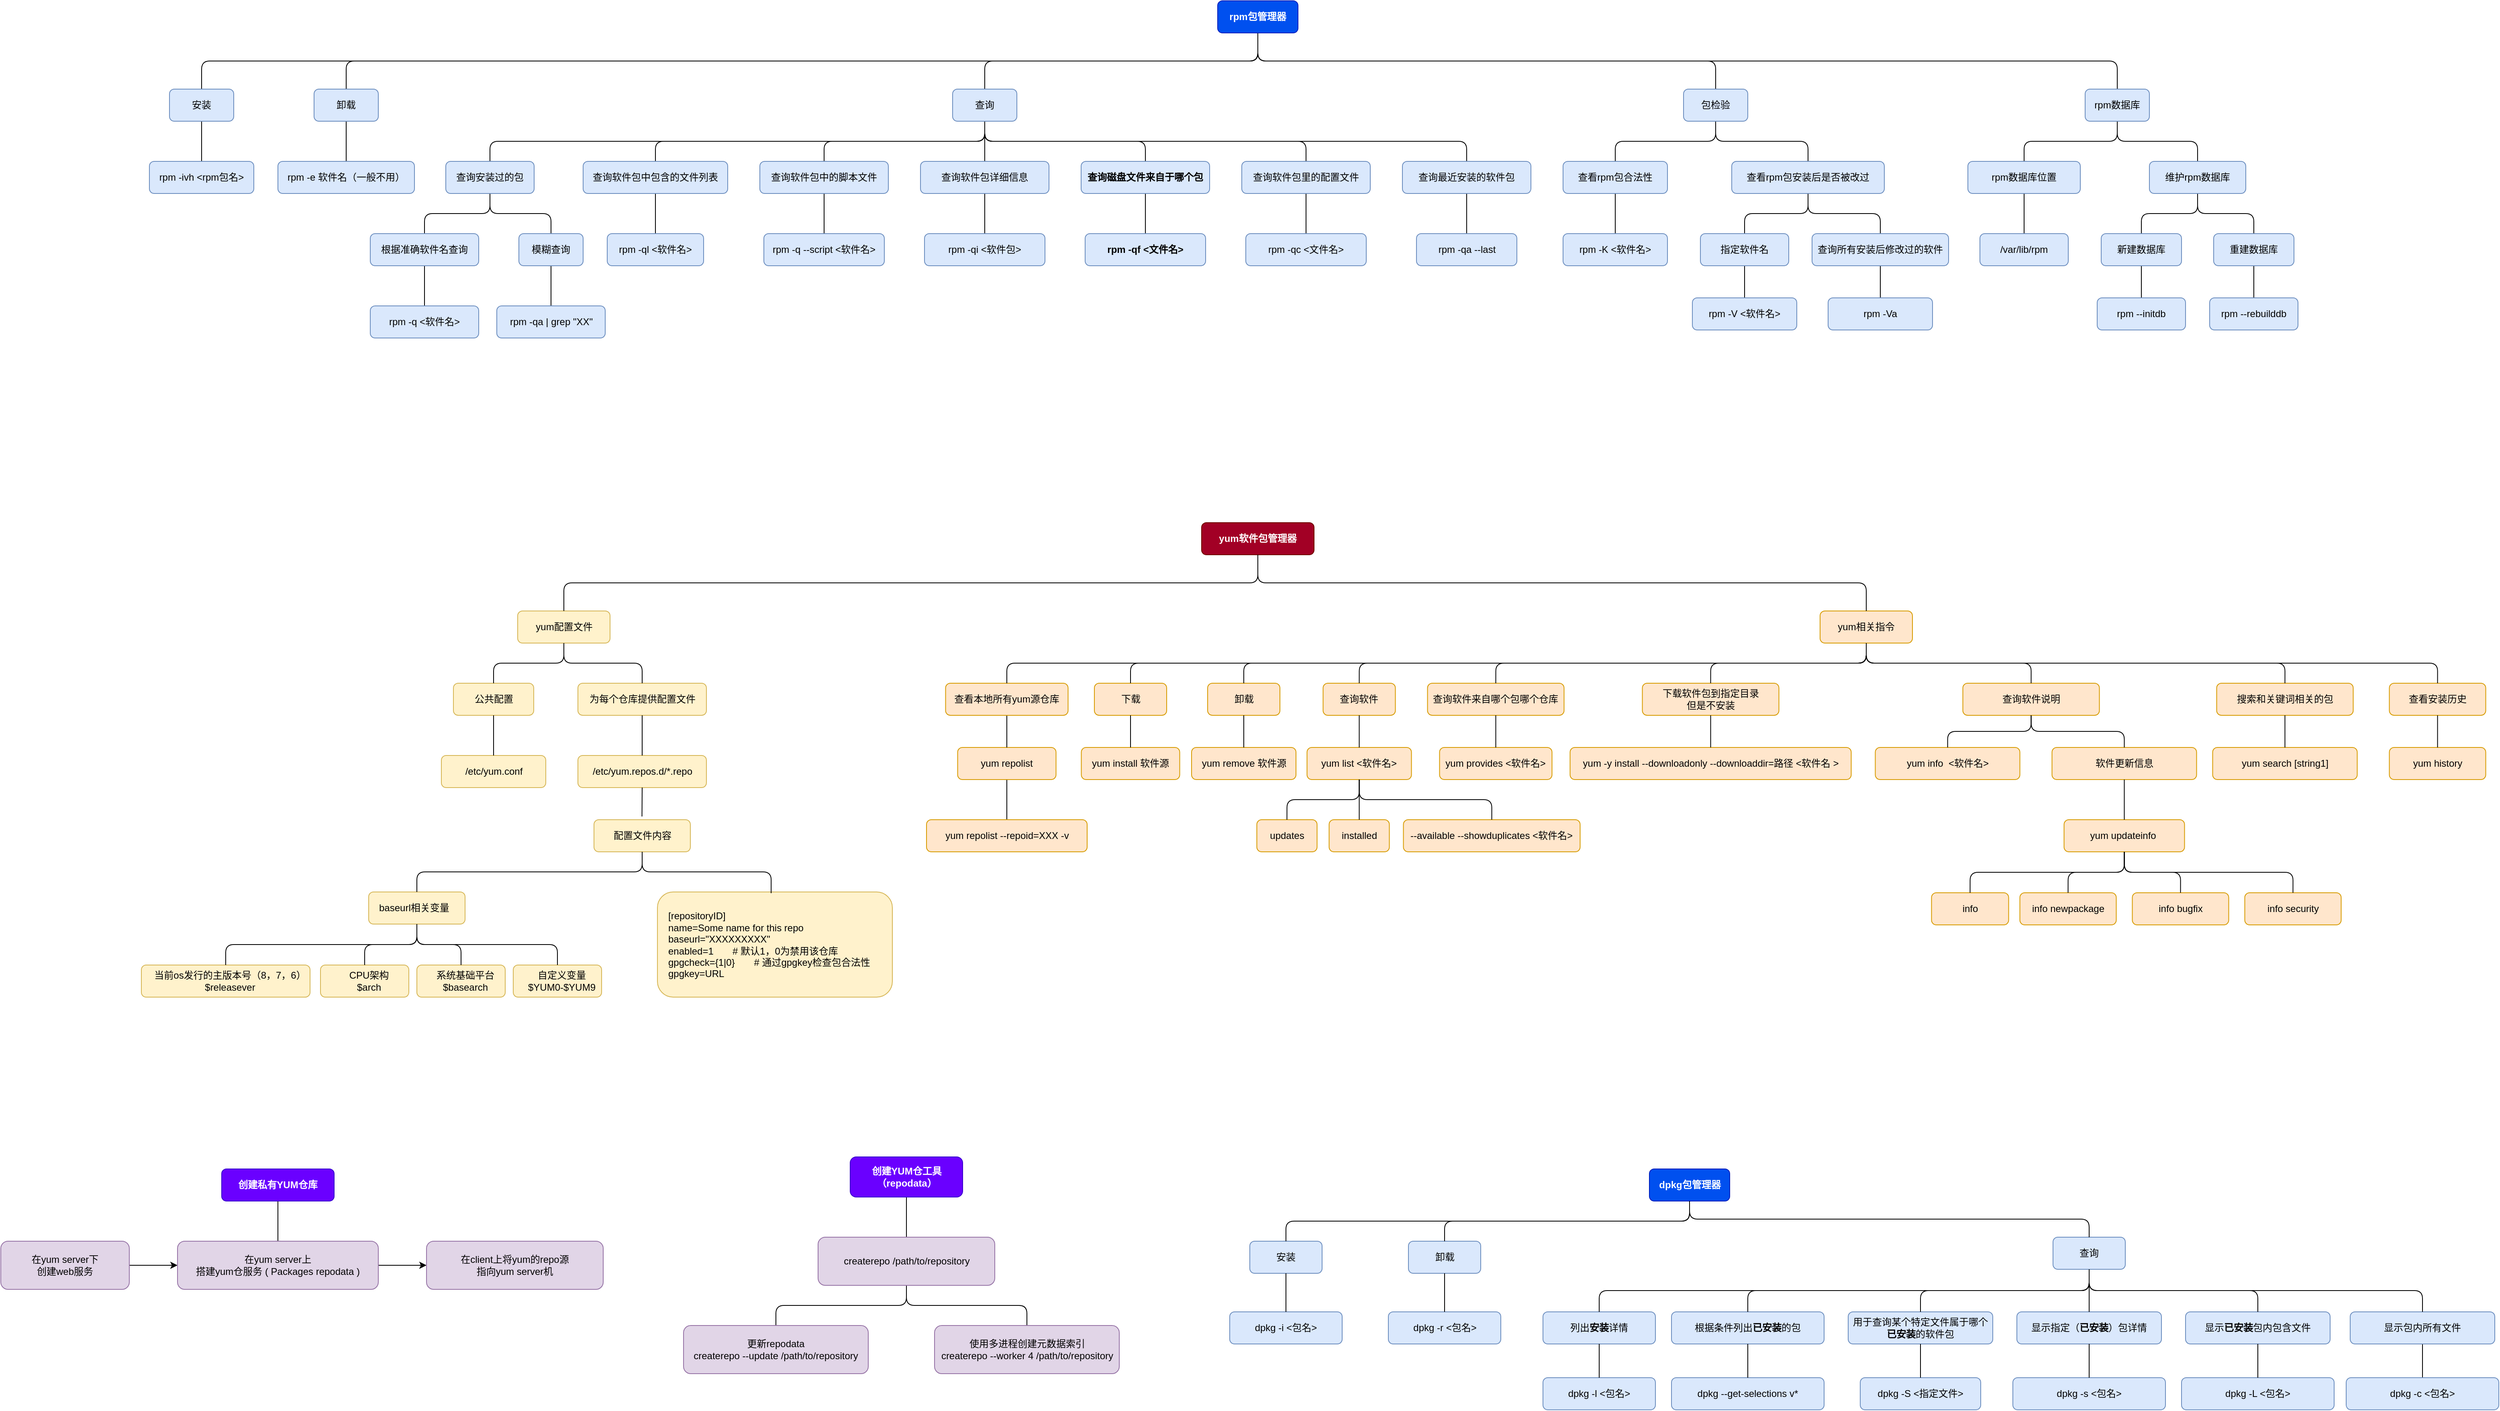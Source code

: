 <mxfile version="23.0.2" type="device">
  <diagram name="第 1 页" id="rsfwfQ0o1juFJolePMmT">
    <mxGraphModel dx="3269" dy="1646" grid="1" gridSize="10" guides="1" tooltips="1" connect="1" arrows="1" fold="1" page="1" pageScale="1" pageWidth="827" pageHeight="1169" math="0" shadow="0">
      <root>
        <mxCell id="0" />
        <mxCell id="1" parent="0" />
        <mxCell id="y5C3PcVzTRq4gV7c4YLp-50" style="edgeStyle=orthogonalEdgeStyle;shape=connector;curved=0;rounded=1;orthogonalLoop=1;jettySize=auto;html=1;exitX=0.5;exitY=1;exitDx=0;exitDy=0;entryX=0.5;entryY=0;entryDx=0;entryDy=0;labelBackgroundColor=default;strokeColor=default;align=center;verticalAlign=middle;fontFamily=Helvetica;fontSize=11;fontColor=default;endArrow=none;endFill=0;" parent="1" source="y5C3PcVzTRq4gV7c4YLp-2" target="y5C3PcVzTRq4gV7c4YLp-5" edge="1">
          <mxGeometry relative="1" as="geometry" />
        </mxCell>
        <mxCell id="y5C3PcVzTRq4gV7c4YLp-51" style="edgeStyle=orthogonalEdgeStyle;shape=connector;curved=0;rounded=1;orthogonalLoop=1;jettySize=auto;html=1;exitX=0.5;exitY=1;exitDx=0;exitDy=0;entryX=0.5;entryY=0;entryDx=0;entryDy=0;labelBackgroundColor=default;strokeColor=default;align=center;verticalAlign=middle;fontFamily=Helvetica;fontSize=11;fontColor=default;endArrow=none;endFill=0;" parent="1" source="y5C3PcVzTRq4gV7c4YLp-2" target="y5C3PcVzTRq4gV7c4YLp-6" edge="1">
          <mxGeometry relative="1" as="geometry" />
        </mxCell>
        <mxCell id="y5C3PcVzTRq4gV7c4YLp-52" style="edgeStyle=orthogonalEdgeStyle;shape=connector;curved=0;rounded=1;orthogonalLoop=1;jettySize=auto;html=1;exitX=0.5;exitY=1;exitDx=0;exitDy=0;entryX=0.5;entryY=0;entryDx=0;entryDy=0;labelBackgroundColor=default;strokeColor=default;align=center;verticalAlign=middle;fontFamily=Helvetica;fontSize=11;fontColor=default;endArrow=none;endFill=0;" parent="1" source="y5C3PcVzTRq4gV7c4YLp-2" target="y5C3PcVzTRq4gV7c4YLp-4" edge="1">
          <mxGeometry relative="1" as="geometry" />
        </mxCell>
        <mxCell id="y5C3PcVzTRq4gV7c4YLp-70" style="edgeStyle=orthogonalEdgeStyle;shape=connector;curved=0;rounded=1;orthogonalLoop=1;jettySize=auto;html=1;exitX=0.5;exitY=1;exitDx=0;exitDy=0;entryX=0.5;entryY=0;entryDx=0;entryDy=0;labelBackgroundColor=default;strokeColor=default;align=center;verticalAlign=middle;fontFamily=Helvetica;fontSize=11;fontColor=default;endArrow=none;endFill=0;" parent="1" source="y5C3PcVzTRq4gV7c4YLp-2" target="y5C3PcVzTRq4gV7c4YLp-55" edge="1">
          <mxGeometry relative="1" as="geometry" />
        </mxCell>
        <mxCell id="y5C3PcVzTRq4gV7c4YLp-87" style="edgeStyle=orthogonalEdgeStyle;shape=connector;curved=0;rounded=1;orthogonalLoop=1;jettySize=auto;html=1;exitX=0.5;exitY=1;exitDx=0;exitDy=0;entryX=0.5;entryY=0;entryDx=0;entryDy=0;labelBackgroundColor=default;strokeColor=default;align=center;verticalAlign=middle;fontFamily=Helvetica;fontSize=11;fontColor=default;endArrow=none;endFill=0;" parent="1" source="y5C3PcVzTRq4gV7c4YLp-2" target="y5C3PcVzTRq4gV7c4YLp-71" edge="1">
          <mxGeometry relative="1" as="geometry" />
        </mxCell>
        <mxCell id="y5C3PcVzTRq4gV7c4YLp-2" value="rpm包管理器" style="rounded=1;whiteSpace=wrap;html=1;fillColor=#0050ef;strokeColor=#001DBC;fontColor=#ffffff;fontStyle=1" parent="1" vertex="1">
          <mxGeometry x="780" y="190" width="100" height="40" as="geometry" />
        </mxCell>
        <mxCell id="y5C3PcVzTRq4gV7c4YLp-8" style="edgeStyle=orthogonalEdgeStyle;rounded=1;orthogonalLoop=1;jettySize=auto;html=1;exitX=0.5;exitY=1;exitDx=0;exitDy=0;entryX=0.5;entryY=0;entryDx=0;entryDy=0;curved=0;endArrow=none;endFill=0;" parent="1" source="y5C3PcVzTRq4gV7c4YLp-4" target="y5C3PcVzTRq4gV7c4YLp-7" edge="1">
          <mxGeometry relative="1" as="geometry" />
        </mxCell>
        <mxCell id="y5C3PcVzTRq4gV7c4YLp-4" value="安装" style="rounded=1;whiteSpace=wrap;html=1;fillColor=#dae8fc;strokeColor=#6c8ebf;" parent="1" vertex="1">
          <mxGeometry x="-525" y="300" width="80" height="40" as="geometry" />
        </mxCell>
        <mxCell id="y5C3PcVzTRq4gV7c4YLp-10" style="edgeStyle=orthogonalEdgeStyle;shape=connector;curved=0;rounded=1;orthogonalLoop=1;jettySize=auto;html=1;exitX=0.5;exitY=1;exitDx=0;exitDy=0;entryX=0.5;entryY=0;entryDx=0;entryDy=0;labelBackgroundColor=default;strokeColor=default;align=center;verticalAlign=middle;fontFamily=Helvetica;fontSize=11;fontColor=default;endArrow=none;endFill=0;" parent="1" source="y5C3PcVzTRq4gV7c4YLp-5" target="y5C3PcVzTRq4gV7c4YLp-9" edge="1">
          <mxGeometry relative="1" as="geometry" />
        </mxCell>
        <mxCell id="y5C3PcVzTRq4gV7c4YLp-5" value="卸载" style="rounded=1;whiteSpace=wrap;html=1;fillColor=#dae8fc;strokeColor=#6c8ebf;" parent="1" vertex="1">
          <mxGeometry x="-345" y="300" width="80" height="40" as="geometry" />
        </mxCell>
        <mxCell id="y5C3PcVzTRq4gV7c4YLp-41" style="edgeStyle=orthogonalEdgeStyle;shape=connector;curved=0;rounded=1;orthogonalLoop=1;jettySize=auto;html=1;exitX=0.5;exitY=1;exitDx=0;exitDy=0;entryX=0.5;entryY=0;entryDx=0;entryDy=0;labelBackgroundColor=default;strokeColor=default;align=center;verticalAlign=middle;fontFamily=Helvetica;fontSize=11;fontColor=default;endArrow=none;endFill=0;" parent="1" source="y5C3PcVzTRq4gV7c4YLp-6" target="y5C3PcVzTRq4gV7c4YLp-28" edge="1">
          <mxGeometry relative="1" as="geometry" />
        </mxCell>
        <mxCell id="y5C3PcVzTRq4gV7c4YLp-42" style="edgeStyle=orthogonalEdgeStyle;shape=connector;curved=0;rounded=1;orthogonalLoop=1;jettySize=auto;html=1;exitX=0.5;exitY=1;exitDx=0;exitDy=0;entryX=0.5;entryY=0;entryDx=0;entryDy=0;labelBackgroundColor=default;strokeColor=default;align=center;verticalAlign=middle;fontFamily=Helvetica;fontSize=11;fontColor=default;endArrow=none;endFill=0;" parent="1" source="y5C3PcVzTRq4gV7c4YLp-6" target="y5C3PcVzTRq4gV7c4YLp-25" edge="1">
          <mxGeometry relative="1" as="geometry" />
        </mxCell>
        <mxCell id="y5C3PcVzTRq4gV7c4YLp-43" style="edgeStyle=orthogonalEdgeStyle;shape=connector;curved=0;rounded=1;orthogonalLoop=1;jettySize=auto;html=1;exitX=0.5;exitY=1;exitDx=0;exitDy=0;entryX=0.5;entryY=0;entryDx=0;entryDy=0;labelBackgroundColor=default;strokeColor=default;align=center;verticalAlign=middle;fontFamily=Helvetica;fontSize=11;fontColor=default;endArrow=none;endFill=0;" parent="1" source="y5C3PcVzTRq4gV7c4YLp-6" target="y5C3PcVzTRq4gV7c4YLp-31" edge="1">
          <mxGeometry relative="1" as="geometry" />
        </mxCell>
        <mxCell id="y5C3PcVzTRq4gV7c4YLp-44" style="edgeStyle=orthogonalEdgeStyle;shape=connector;curved=0;rounded=1;orthogonalLoop=1;jettySize=auto;html=1;exitX=0.5;exitY=1;exitDx=0;exitDy=0;entryX=0.5;entryY=0;entryDx=0;entryDy=0;labelBackgroundColor=default;strokeColor=default;align=center;verticalAlign=middle;fontFamily=Helvetica;fontSize=11;fontColor=default;endArrow=none;endFill=0;" parent="1" source="y5C3PcVzTRq4gV7c4YLp-6" target="y5C3PcVzTRq4gV7c4YLp-22" edge="1">
          <mxGeometry relative="1" as="geometry" />
        </mxCell>
        <mxCell id="y5C3PcVzTRq4gV7c4YLp-45" style="edgeStyle=orthogonalEdgeStyle;shape=connector;curved=0;rounded=1;orthogonalLoop=1;jettySize=auto;html=1;exitX=0.5;exitY=1;exitDx=0;exitDy=0;entryX=0.5;entryY=0;entryDx=0;entryDy=0;labelBackgroundColor=default;strokeColor=default;align=center;verticalAlign=middle;fontFamily=Helvetica;fontSize=11;fontColor=default;endArrow=none;endFill=0;" parent="1" source="y5C3PcVzTRq4gV7c4YLp-6" target="y5C3PcVzTRq4gV7c4YLp-11" edge="1">
          <mxGeometry relative="1" as="geometry" />
        </mxCell>
        <mxCell id="y5C3PcVzTRq4gV7c4YLp-47" style="edgeStyle=orthogonalEdgeStyle;shape=connector;curved=0;rounded=1;orthogonalLoop=1;jettySize=auto;html=1;exitX=0.5;exitY=1;exitDx=0;exitDy=0;entryX=0.5;entryY=0;entryDx=0;entryDy=0;labelBackgroundColor=default;strokeColor=default;align=center;verticalAlign=middle;fontFamily=Helvetica;fontSize=11;fontColor=default;endArrow=none;endFill=0;" parent="1" source="y5C3PcVzTRq4gV7c4YLp-6" target="y5C3PcVzTRq4gV7c4YLp-35" edge="1">
          <mxGeometry relative="1" as="geometry" />
        </mxCell>
        <mxCell id="y5C3PcVzTRq4gV7c4YLp-48" style="edgeStyle=orthogonalEdgeStyle;shape=connector;curved=0;rounded=1;orthogonalLoop=1;jettySize=auto;html=1;exitX=0.5;exitY=1;exitDx=0;exitDy=0;entryX=0.5;entryY=0;entryDx=0;entryDy=0;labelBackgroundColor=default;strokeColor=default;align=center;verticalAlign=middle;fontFamily=Helvetica;fontSize=11;fontColor=default;endArrow=none;endFill=0;" parent="1" source="y5C3PcVzTRq4gV7c4YLp-6" target="y5C3PcVzTRq4gV7c4YLp-39" edge="1">
          <mxGeometry relative="1" as="geometry" />
        </mxCell>
        <mxCell id="y5C3PcVzTRq4gV7c4YLp-6" value="查询" style="rounded=1;whiteSpace=wrap;html=1;fillColor=#dae8fc;strokeColor=#6c8ebf;" parent="1" vertex="1">
          <mxGeometry x="450" y="300" width="80" height="40" as="geometry" />
        </mxCell>
        <mxCell id="y5C3PcVzTRq4gV7c4YLp-7" value="rpm -ivh &amp;lt;rpm包名&amp;gt;" style="rounded=1;whiteSpace=wrap;html=1;fillColor=#dae8fc;strokeColor=#6c8ebf;" parent="1" vertex="1">
          <mxGeometry x="-550" y="390" width="130" height="40" as="geometry" />
        </mxCell>
        <mxCell id="y5C3PcVzTRq4gV7c4YLp-9" value="rpm -e 软件名（一般不用）" style="rounded=1;whiteSpace=wrap;html=1;fillColor=#dae8fc;strokeColor=#6c8ebf;" parent="1" vertex="1">
          <mxGeometry x="-390" y="390" width="170" height="40" as="geometry" />
        </mxCell>
        <mxCell id="y5C3PcVzTRq4gV7c4YLp-20" style="edgeStyle=orthogonalEdgeStyle;shape=connector;curved=0;rounded=1;orthogonalLoop=1;jettySize=auto;html=1;exitX=0.5;exitY=1;exitDx=0;exitDy=0;entryX=0.5;entryY=0;entryDx=0;entryDy=0;labelBackgroundColor=default;strokeColor=default;align=center;verticalAlign=middle;fontFamily=Helvetica;fontSize=11;fontColor=default;endArrow=none;endFill=0;" parent="1" source="y5C3PcVzTRq4gV7c4YLp-11" target="y5C3PcVzTRq4gV7c4YLp-12" edge="1">
          <mxGeometry relative="1" as="geometry" />
        </mxCell>
        <mxCell id="y5C3PcVzTRq4gV7c4YLp-21" style="edgeStyle=orthogonalEdgeStyle;shape=connector;curved=0;rounded=1;orthogonalLoop=1;jettySize=auto;html=1;exitX=0.5;exitY=1;exitDx=0;exitDy=0;entryX=0.5;entryY=0;entryDx=0;entryDy=0;labelBackgroundColor=default;strokeColor=default;align=center;verticalAlign=middle;fontFamily=Helvetica;fontSize=11;fontColor=default;endArrow=none;endFill=0;" parent="1" source="y5C3PcVzTRq4gV7c4YLp-11" target="y5C3PcVzTRq4gV7c4YLp-14" edge="1">
          <mxGeometry relative="1" as="geometry" />
        </mxCell>
        <mxCell id="y5C3PcVzTRq4gV7c4YLp-11" value="查询安装过的包" style="rounded=1;whiteSpace=wrap;html=1;fillColor=#dae8fc;strokeColor=#6c8ebf;" parent="1" vertex="1">
          <mxGeometry x="-181" y="390" width="110" height="40" as="geometry" />
        </mxCell>
        <mxCell id="y5C3PcVzTRq4gV7c4YLp-16" style="edgeStyle=orthogonalEdgeStyle;shape=connector;curved=0;rounded=1;orthogonalLoop=1;jettySize=auto;html=1;exitX=0.5;exitY=1;exitDx=0;exitDy=0;entryX=0.5;entryY=0;entryDx=0;entryDy=0;labelBackgroundColor=default;strokeColor=default;align=center;verticalAlign=middle;fontFamily=Helvetica;fontSize=11;fontColor=default;endArrow=none;endFill=0;" parent="1" source="y5C3PcVzTRq4gV7c4YLp-12" target="y5C3PcVzTRq4gV7c4YLp-15" edge="1">
          <mxGeometry relative="1" as="geometry" />
        </mxCell>
        <mxCell id="y5C3PcVzTRq4gV7c4YLp-12" value="根据准确软件名查询" style="rounded=1;whiteSpace=wrap;html=1;fillColor=#dae8fc;strokeColor=#6c8ebf;" parent="1" vertex="1">
          <mxGeometry x="-275" y="480" width="135" height="40" as="geometry" />
        </mxCell>
        <mxCell id="y5C3PcVzTRq4gV7c4YLp-19" style="edgeStyle=orthogonalEdgeStyle;shape=connector;curved=0;rounded=1;orthogonalLoop=1;jettySize=auto;html=1;exitX=0.5;exitY=1;exitDx=0;exitDy=0;entryX=0.5;entryY=0;entryDx=0;entryDy=0;labelBackgroundColor=default;strokeColor=default;align=center;verticalAlign=middle;fontFamily=Helvetica;fontSize=11;fontColor=default;endArrow=none;endFill=0;" parent="1" source="y5C3PcVzTRq4gV7c4YLp-14" target="y5C3PcVzTRq4gV7c4YLp-17" edge="1">
          <mxGeometry relative="1" as="geometry" />
        </mxCell>
        <mxCell id="y5C3PcVzTRq4gV7c4YLp-14" value="模糊查询" style="rounded=1;whiteSpace=wrap;html=1;fillColor=#dae8fc;strokeColor=#6c8ebf;" parent="1" vertex="1">
          <mxGeometry x="-90" y="480" width="80" height="40" as="geometry" />
        </mxCell>
        <mxCell id="y5C3PcVzTRq4gV7c4YLp-15" value="rpm -q &amp;lt;软件名&amp;gt;" style="rounded=1;whiteSpace=wrap;html=1;fillColor=#dae8fc;strokeColor=#6c8ebf;" parent="1" vertex="1">
          <mxGeometry x="-275" y="570" width="135" height="40" as="geometry" />
        </mxCell>
        <mxCell id="y5C3PcVzTRq4gV7c4YLp-17" value="rpm -qa | grep &quot;XX&quot;" style="rounded=1;whiteSpace=wrap;html=1;fillColor=#dae8fc;strokeColor=#6c8ebf;" parent="1" vertex="1">
          <mxGeometry x="-117.5" y="570" width="135" height="40" as="geometry" />
        </mxCell>
        <mxCell id="y5C3PcVzTRq4gV7c4YLp-24" style="edgeStyle=orthogonalEdgeStyle;shape=connector;curved=0;rounded=1;orthogonalLoop=1;jettySize=auto;html=1;exitX=0.5;exitY=1;exitDx=0;exitDy=0;entryX=0.5;entryY=0;entryDx=0;entryDy=0;labelBackgroundColor=default;strokeColor=default;align=center;verticalAlign=middle;fontFamily=Helvetica;fontSize=11;fontColor=default;endArrow=none;endFill=0;" parent="1" source="y5C3PcVzTRq4gV7c4YLp-22" target="y5C3PcVzTRq4gV7c4YLp-23" edge="1">
          <mxGeometry relative="1" as="geometry" />
        </mxCell>
        <mxCell id="y5C3PcVzTRq4gV7c4YLp-22" value="查询软件包中包含的文件列表" style="rounded=1;whiteSpace=wrap;html=1;fillColor=#dae8fc;strokeColor=#6c8ebf;" parent="1" vertex="1">
          <mxGeometry x="-10" y="390" width="180" height="40" as="geometry" />
        </mxCell>
        <mxCell id="y5C3PcVzTRq4gV7c4YLp-23" value="rpm -ql &amp;lt;软件名&amp;gt;" style="rounded=1;whiteSpace=wrap;html=1;fillColor=#dae8fc;strokeColor=#6c8ebf;" parent="1" vertex="1">
          <mxGeometry x="20" y="480" width="120" height="40" as="geometry" />
        </mxCell>
        <mxCell id="y5C3PcVzTRq4gV7c4YLp-27" style="edgeStyle=orthogonalEdgeStyle;shape=connector;curved=0;rounded=1;orthogonalLoop=1;jettySize=auto;html=1;exitX=0.5;exitY=1;exitDx=0;exitDy=0;entryX=0.5;entryY=0;entryDx=0;entryDy=0;labelBackgroundColor=default;strokeColor=default;align=center;verticalAlign=middle;fontFamily=Helvetica;fontSize=11;fontColor=default;endArrow=none;endFill=0;" parent="1" source="y5C3PcVzTRq4gV7c4YLp-25" target="y5C3PcVzTRq4gV7c4YLp-26" edge="1">
          <mxGeometry relative="1" as="geometry" />
        </mxCell>
        <mxCell id="y5C3PcVzTRq4gV7c4YLp-25" value="查询软件包中的脚本文件" style="rounded=1;whiteSpace=wrap;html=1;fillColor=#dae8fc;strokeColor=#6c8ebf;" parent="1" vertex="1">
          <mxGeometry x="210" y="390" width="160" height="40" as="geometry" />
        </mxCell>
        <mxCell id="y5C3PcVzTRq4gV7c4YLp-26" value="rpm -q --script &amp;lt;软件名&amp;gt;" style="rounded=1;whiteSpace=wrap;html=1;fillColor=#dae8fc;strokeColor=#6c8ebf;" parent="1" vertex="1">
          <mxGeometry x="215" y="480" width="150" height="40" as="geometry" />
        </mxCell>
        <mxCell id="y5C3PcVzTRq4gV7c4YLp-30" style="edgeStyle=orthogonalEdgeStyle;shape=connector;curved=0;rounded=1;orthogonalLoop=1;jettySize=auto;html=1;exitX=0.5;exitY=1;exitDx=0;exitDy=0;entryX=0.5;entryY=0;entryDx=0;entryDy=0;labelBackgroundColor=default;strokeColor=default;align=center;verticalAlign=middle;fontFamily=Helvetica;fontSize=11;fontColor=default;endArrow=none;endFill=0;" parent="1" source="y5C3PcVzTRq4gV7c4YLp-28" target="y5C3PcVzTRq4gV7c4YLp-29" edge="1">
          <mxGeometry relative="1" as="geometry" />
        </mxCell>
        <mxCell id="y5C3PcVzTRq4gV7c4YLp-28" value="查询软件包详细信息" style="rounded=1;whiteSpace=wrap;html=1;fillColor=#dae8fc;strokeColor=#6c8ebf;" parent="1" vertex="1">
          <mxGeometry x="410" y="390" width="160" height="40" as="geometry" />
        </mxCell>
        <mxCell id="y5C3PcVzTRq4gV7c4YLp-29" value="rpm -qi &amp;lt;软件包&amp;gt;" style="rounded=1;whiteSpace=wrap;html=1;fillColor=#dae8fc;strokeColor=#6c8ebf;" parent="1" vertex="1">
          <mxGeometry x="415" y="480" width="150" height="40" as="geometry" />
        </mxCell>
        <mxCell id="y5C3PcVzTRq4gV7c4YLp-34" style="edgeStyle=orthogonalEdgeStyle;shape=connector;curved=0;rounded=1;orthogonalLoop=1;jettySize=auto;html=1;exitX=0.5;exitY=1;exitDx=0;exitDy=0;entryX=0.5;entryY=0;entryDx=0;entryDy=0;labelBackgroundColor=default;strokeColor=default;align=center;verticalAlign=middle;fontFamily=Helvetica;fontSize=11;fontColor=default;endArrow=none;endFill=0;" parent="1" source="y5C3PcVzTRq4gV7c4YLp-31" target="y5C3PcVzTRq4gV7c4YLp-32" edge="1">
          <mxGeometry relative="1" as="geometry" />
        </mxCell>
        <mxCell id="y5C3PcVzTRq4gV7c4YLp-31" value="查询磁盘文件来自于哪个包" style="rounded=1;whiteSpace=wrap;html=1;fillColor=#dae8fc;strokeColor=#6c8ebf;fontStyle=1" parent="1" vertex="1">
          <mxGeometry x="610" y="390" width="160" height="40" as="geometry" />
        </mxCell>
        <mxCell id="y5C3PcVzTRq4gV7c4YLp-32" value="rpm -qf &amp;lt;文件名&amp;gt;" style="rounded=1;whiteSpace=wrap;html=1;fillColor=#dae8fc;strokeColor=#6c8ebf;fontStyle=1" parent="1" vertex="1">
          <mxGeometry x="615" y="480" width="150" height="40" as="geometry" />
        </mxCell>
        <mxCell id="y5C3PcVzTRq4gV7c4YLp-37" style="edgeStyle=orthogonalEdgeStyle;shape=connector;curved=0;rounded=1;orthogonalLoop=1;jettySize=auto;html=1;exitX=0.5;exitY=1;exitDx=0;exitDy=0;labelBackgroundColor=default;strokeColor=default;align=center;verticalAlign=middle;fontFamily=Helvetica;fontSize=11;fontColor=default;endArrow=none;endFill=0;" parent="1" source="y5C3PcVzTRq4gV7c4YLp-35" target="y5C3PcVzTRq4gV7c4YLp-36" edge="1">
          <mxGeometry relative="1" as="geometry" />
        </mxCell>
        <mxCell id="y5C3PcVzTRq4gV7c4YLp-35" value="查询软件包里的配置文件" style="rounded=1;whiteSpace=wrap;html=1;fillColor=#dae8fc;strokeColor=#6c8ebf;fontStyle=0" parent="1" vertex="1">
          <mxGeometry x="810" y="390" width="160" height="40" as="geometry" />
        </mxCell>
        <mxCell id="y5C3PcVzTRq4gV7c4YLp-36" value="rpm -qc &amp;lt;文件名&amp;gt;" style="rounded=1;whiteSpace=wrap;html=1;fillColor=#dae8fc;strokeColor=#6c8ebf;fontStyle=0" parent="1" vertex="1">
          <mxGeometry x="815" y="480" width="150" height="40" as="geometry" />
        </mxCell>
        <mxCell id="y5C3PcVzTRq4gV7c4YLp-38" style="edgeStyle=orthogonalEdgeStyle;shape=connector;curved=0;rounded=1;orthogonalLoop=1;jettySize=auto;html=1;exitX=0.5;exitY=1;exitDx=0;exitDy=0;labelBackgroundColor=default;strokeColor=default;align=center;verticalAlign=middle;fontFamily=Helvetica;fontSize=11;fontColor=default;endArrow=none;endFill=0;" parent="1" source="y5C3PcVzTRq4gV7c4YLp-39" target="y5C3PcVzTRq4gV7c4YLp-40" edge="1">
          <mxGeometry relative="1" as="geometry" />
        </mxCell>
        <mxCell id="y5C3PcVzTRq4gV7c4YLp-39" value="查询最近安装的软件包" style="rounded=1;whiteSpace=wrap;html=1;fillColor=#dae8fc;strokeColor=#6c8ebf;fontStyle=0" parent="1" vertex="1">
          <mxGeometry x="1010" y="390" width="160" height="40" as="geometry" />
        </mxCell>
        <mxCell id="y5C3PcVzTRq4gV7c4YLp-40" value="rpm -qa --last" style="rounded=1;whiteSpace=wrap;html=1;fillColor=#dae8fc;strokeColor=#6c8ebf;fontStyle=0" parent="1" vertex="1">
          <mxGeometry x="1027.5" y="480" width="125" height="40" as="geometry" />
        </mxCell>
        <mxCell id="y5C3PcVzTRq4gV7c4YLp-68" style="edgeStyle=orthogonalEdgeStyle;shape=connector;curved=0;rounded=1;orthogonalLoop=1;jettySize=auto;html=1;exitX=0.5;exitY=1;exitDx=0;exitDy=0;labelBackgroundColor=default;strokeColor=default;align=center;verticalAlign=middle;fontFamily=Helvetica;fontSize=11;fontColor=default;endArrow=none;endFill=0;" parent="1" source="y5C3PcVzTRq4gV7c4YLp-55" target="y5C3PcVzTRq4gV7c4YLp-56" edge="1">
          <mxGeometry relative="1" as="geometry" />
        </mxCell>
        <mxCell id="y5C3PcVzTRq4gV7c4YLp-69" style="edgeStyle=orthogonalEdgeStyle;shape=connector;curved=0;rounded=1;orthogonalLoop=1;jettySize=auto;html=1;exitX=0.5;exitY=1;exitDx=0;exitDy=0;entryX=0.5;entryY=0;entryDx=0;entryDy=0;labelBackgroundColor=default;strokeColor=default;align=center;verticalAlign=middle;fontFamily=Helvetica;fontSize=11;fontColor=default;endArrow=none;endFill=0;" parent="1" source="y5C3PcVzTRq4gV7c4YLp-55" target="y5C3PcVzTRq4gV7c4YLp-59" edge="1">
          <mxGeometry relative="1" as="geometry" />
        </mxCell>
        <mxCell id="y5C3PcVzTRq4gV7c4YLp-55" value="包检验" style="rounded=1;whiteSpace=wrap;html=1;fillColor=#dae8fc;strokeColor=#6c8ebf;" parent="1" vertex="1">
          <mxGeometry x="1360" y="300" width="80" height="40" as="geometry" />
        </mxCell>
        <mxCell id="y5C3PcVzTRq4gV7c4YLp-58" style="edgeStyle=orthogonalEdgeStyle;shape=connector;curved=0;rounded=1;orthogonalLoop=1;jettySize=auto;html=1;exitX=0.5;exitY=1;exitDx=0;exitDy=0;entryX=0.5;entryY=0;entryDx=0;entryDy=0;labelBackgroundColor=default;strokeColor=default;align=center;verticalAlign=middle;fontFamily=Helvetica;fontSize=11;fontColor=default;endArrow=none;endFill=0;" parent="1" source="y5C3PcVzTRq4gV7c4YLp-56" target="y5C3PcVzTRq4gV7c4YLp-57" edge="1">
          <mxGeometry relative="1" as="geometry" />
        </mxCell>
        <mxCell id="y5C3PcVzTRq4gV7c4YLp-56" value="查看rpm包合法性" style="rounded=1;whiteSpace=wrap;html=1;fillColor=#dae8fc;strokeColor=#6c8ebf;fontStyle=0" parent="1" vertex="1">
          <mxGeometry x="1210" y="390" width="130" height="40" as="geometry" />
        </mxCell>
        <mxCell id="y5C3PcVzTRq4gV7c4YLp-57" value="rpm -K &amp;lt;软件名&amp;gt;" style="rounded=1;whiteSpace=wrap;html=1;fillColor=#dae8fc;strokeColor=#6c8ebf;fontStyle=0" parent="1" vertex="1">
          <mxGeometry x="1210" y="480" width="130" height="40" as="geometry" />
        </mxCell>
        <mxCell id="y5C3PcVzTRq4gV7c4YLp-62" style="edgeStyle=orthogonalEdgeStyle;shape=connector;curved=0;rounded=1;orthogonalLoop=1;jettySize=auto;html=1;exitX=0.5;exitY=1;exitDx=0;exitDy=0;entryX=0.5;entryY=0;entryDx=0;entryDy=0;labelBackgroundColor=default;strokeColor=default;align=center;verticalAlign=middle;fontFamily=Helvetica;fontSize=11;fontColor=default;endArrow=none;endFill=0;" parent="1" source="y5C3PcVzTRq4gV7c4YLp-59" target="y5C3PcVzTRq4gV7c4YLp-60" edge="1">
          <mxGeometry relative="1" as="geometry" />
        </mxCell>
        <mxCell id="y5C3PcVzTRq4gV7c4YLp-63" style="edgeStyle=orthogonalEdgeStyle;shape=connector;curved=0;rounded=1;orthogonalLoop=1;jettySize=auto;html=1;exitX=0.5;exitY=1;exitDx=0;exitDy=0;entryX=0.5;entryY=0;entryDx=0;entryDy=0;labelBackgroundColor=default;strokeColor=default;align=center;verticalAlign=middle;fontFamily=Helvetica;fontSize=11;fontColor=default;endArrow=none;endFill=0;" parent="1" source="y5C3PcVzTRq4gV7c4YLp-59" target="y5C3PcVzTRq4gV7c4YLp-61" edge="1">
          <mxGeometry relative="1" as="geometry" />
        </mxCell>
        <mxCell id="y5C3PcVzTRq4gV7c4YLp-59" value="查看rpm包安装后是否被改过" style="rounded=1;whiteSpace=wrap;html=1;fillColor=#dae8fc;strokeColor=#6c8ebf;fontStyle=0" parent="1" vertex="1">
          <mxGeometry x="1420" y="390" width="190" height="40" as="geometry" />
        </mxCell>
        <mxCell id="y5C3PcVzTRq4gV7c4YLp-65" style="edgeStyle=orthogonalEdgeStyle;shape=connector;curved=0;rounded=1;orthogonalLoop=1;jettySize=auto;html=1;exitX=0.5;exitY=1;exitDx=0;exitDy=0;entryX=0.5;entryY=0;entryDx=0;entryDy=0;labelBackgroundColor=default;strokeColor=default;align=center;verticalAlign=middle;fontFamily=Helvetica;fontSize=11;fontColor=default;endArrow=none;endFill=0;" parent="1" source="y5C3PcVzTRq4gV7c4YLp-60" target="y5C3PcVzTRq4gV7c4YLp-64" edge="1">
          <mxGeometry relative="1" as="geometry" />
        </mxCell>
        <mxCell id="y5C3PcVzTRq4gV7c4YLp-60" value="指定软件名" style="rounded=1;whiteSpace=wrap;html=1;fillColor=#dae8fc;strokeColor=#6c8ebf;fontStyle=0" parent="1" vertex="1">
          <mxGeometry x="1381" y="480" width="110" height="40" as="geometry" />
        </mxCell>
        <mxCell id="y5C3PcVzTRq4gV7c4YLp-67" style="edgeStyle=orthogonalEdgeStyle;shape=connector;curved=0;rounded=1;orthogonalLoop=1;jettySize=auto;html=1;exitX=0.5;exitY=1;exitDx=0;exitDy=0;entryX=0.5;entryY=0;entryDx=0;entryDy=0;labelBackgroundColor=default;strokeColor=default;align=center;verticalAlign=middle;fontFamily=Helvetica;fontSize=11;fontColor=default;endArrow=none;endFill=0;" parent="1" source="y5C3PcVzTRq4gV7c4YLp-61" target="y5C3PcVzTRq4gV7c4YLp-66" edge="1">
          <mxGeometry relative="1" as="geometry" />
        </mxCell>
        <mxCell id="y5C3PcVzTRq4gV7c4YLp-61" value="查询所有安装后修改过的软件" style="rounded=1;whiteSpace=wrap;html=1;fillColor=#dae8fc;strokeColor=#6c8ebf;fontStyle=0" parent="1" vertex="1">
          <mxGeometry x="1520" y="480" width="170" height="40" as="geometry" />
        </mxCell>
        <mxCell id="y5C3PcVzTRq4gV7c4YLp-64" value="rpm -V &amp;lt;软件名&amp;gt;" style="rounded=1;whiteSpace=wrap;html=1;fillColor=#dae8fc;strokeColor=#6c8ebf;fontStyle=0" parent="1" vertex="1">
          <mxGeometry x="1371" y="560" width="130" height="40" as="geometry" />
        </mxCell>
        <mxCell id="y5C3PcVzTRq4gV7c4YLp-66" value="rpm -Va" style="rounded=1;whiteSpace=wrap;html=1;fillColor=#dae8fc;strokeColor=#6c8ebf;fontStyle=0" parent="1" vertex="1">
          <mxGeometry x="1540" y="560" width="130" height="40" as="geometry" />
        </mxCell>
        <mxCell id="y5C3PcVzTRq4gV7c4YLp-85" style="edgeStyle=orthogonalEdgeStyle;shape=connector;curved=0;rounded=1;orthogonalLoop=1;jettySize=auto;html=1;exitX=0.5;exitY=1;exitDx=0;exitDy=0;entryX=0.5;entryY=0;entryDx=0;entryDy=0;labelBackgroundColor=default;strokeColor=default;align=center;verticalAlign=middle;fontFamily=Helvetica;fontSize=11;fontColor=default;endArrow=none;endFill=0;" parent="1" source="y5C3PcVzTRq4gV7c4YLp-71" target="y5C3PcVzTRq4gV7c4YLp-72" edge="1">
          <mxGeometry relative="1" as="geometry" />
        </mxCell>
        <mxCell id="y5C3PcVzTRq4gV7c4YLp-86" style="edgeStyle=orthogonalEdgeStyle;shape=connector;curved=0;rounded=1;orthogonalLoop=1;jettySize=auto;html=1;exitX=0.5;exitY=1;exitDx=0;exitDy=0;entryX=0.5;entryY=0;entryDx=0;entryDy=0;labelBackgroundColor=default;strokeColor=default;align=center;verticalAlign=middle;fontFamily=Helvetica;fontSize=11;fontColor=default;endArrow=none;endFill=0;" parent="1" source="y5C3PcVzTRq4gV7c4YLp-71" target="y5C3PcVzTRq4gV7c4YLp-75" edge="1">
          <mxGeometry relative="1" as="geometry" />
        </mxCell>
        <mxCell id="y5C3PcVzTRq4gV7c4YLp-71" value="rpm数据库" style="rounded=1;whiteSpace=wrap;html=1;fillColor=#dae8fc;strokeColor=#6c8ebf;" parent="1" vertex="1">
          <mxGeometry x="1860" y="300" width="80" height="40" as="geometry" />
        </mxCell>
        <mxCell id="y5C3PcVzTRq4gV7c4YLp-74" style="edgeStyle=orthogonalEdgeStyle;shape=connector;curved=0;rounded=1;orthogonalLoop=1;jettySize=auto;html=1;exitX=0.5;exitY=1;exitDx=0;exitDy=0;entryX=0.5;entryY=0;entryDx=0;entryDy=0;labelBackgroundColor=default;strokeColor=default;align=center;verticalAlign=middle;fontFamily=Helvetica;fontSize=11;fontColor=default;endArrow=none;endFill=0;" parent="1" source="y5C3PcVzTRq4gV7c4YLp-72" target="y5C3PcVzTRq4gV7c4YLp-73" edge="1">
          <mxGeometry relative="1" as="geometry" />
        </mxCell>
        <mxCell id="y5C3PcVzTRq4gV7c4YLp-72" value="rpm数据库位置" style="rounded=1;whiteSpace=wrap;html=1;fillColor=#dae8fc;strokeColor=#6c8ebf;fontStyle=0" parent="1" vertex="1">
          <mxGeometry x="1714" y="390" width="140" height="40" as="geometry" />
        </mxCell>
        <mxCell id="y5C3PcVzTRq4gV7c4YLp-73" value="/var/lib/rpm" style="rounded=1;whiteSpace=wrap;html=1;fillColor=#dae8fc;strokeColor=#6c8ebf;fontStyle=0" parent="1" vertex="1">
          <mxGeometry x="1729" y="480" width="110" height="40" as="geometry" />
        </mxCell>
        <mxCell id="y5C3PcVzTRq4gV7c4YLp-83" style="edgeStyle=orthogonalEdgeStyle;shape=connector;curved=0;rounded=1;orthogonalLoop=1;jettySize=auto;html=1;exitX=0.5;exitY=1;exitDx=0;exitDy=0;entryX=0.5;entryY=0;entryDx=0;entryDy=0;labelBackgroundColor=default;strokeColor=default;align=center;verticalAlign=middle;fontFamily=Helvetica;fontSize=11;fontColor=default;endArrow=none;endFill=0;" parent="1" source="y5C3PcVzTRq4gV7c4YLp-75" target="y5C3PcVzTRq4gV7c4YLp-76" edge="1">
          <mxGeometry relative="1" as="geometry" />
        </mxCell>
        <mxCell id="y5C3PcVzTRq4gV7c4YLp-84" style="edgeStyle=orthogonalEdgeStyle;shape=connector;curved=0;rounded=1;orthogonalLoop=1;jettySize=auto;html=1;exitX=0.5;exitY=1;exitDx=0;exitDy=0;entryX=0.5;entryY=0;entryDx=0;entryDy=0;labelBackgroundColor=default;strokeColor=default;align=center;verticalAlign=middle;fontFamily=Helvetica;fontSize=11;fontColor=default;endArrow=none;endFill=0;" parent="1" source="y5C3PcVzTRq4gV7c4YLp-75" target="y5C3PcVzTRq4gV7c4YLp-78" edge="1">
          <mxGeometry relative="1" as="geometry" />
        </mxCell>
        <mxCell id="y5C3PcVzTRq4gV7c4YLp-75" value="维护rpm数据库" style="rounded=1;whiteSpace=wrap;html=1;fillColor=#dae8fc;strokeColor=#6c8ebf;fontStyle=0" parent="1" vertex="1">
          <mxGeometry x="1940" y="390" width="120" height="40" as="geometry" />
        </mxCell>
        <mxCell id="y5C3PcVzTRq4gV7c4YLp-82" style="edgeStyle=orthogonalEdgeStyle;shape=connector;curved=0;rounded=1;orthogonalLoop=1;jettySize=auto;html=1;exitX=0.5;exitY=1;exitDx=0;exitDy=0;entryX=0.5;entryY=0;entryDx=0;entryDy=0;labelBackgroundColor=default;strokeColor=default;align=center;verticalAlign=middle;fontFamily=Helvetica;fontSize=11;fontColor=default;endArrow=none;endFill=0;" parent="1" source="y5C3PcVzTRq4gV7c4YLp-76" target="y5C3PcVzTRq4gV7c4YLp-77" edge="1">
          <mxGeometry relative="1" as="geometry" />
        </mxCell>
        <mxCell id="y5C3PcVzTRq4gV7c4YLp-76" value="新建数据库" style="rounded=1;whiteSpace=wrap;html=1;fillColor=#dae8fc;strokeColor=#6c8ebf;fontStyle=0" parent="1" vertex="1">
          <mxGeometry x="1880" y="480" width="100" height="40" as="geometry" />
        </mxCell>
        <mxCell id="y5C3PcVzTRq4gV7c4YLp-77" value="rpm --initdb" style="rounded=1;whiteSpace=wrap;html=1;fillColor=#dae8fc;strokeColor=#6c8ebf;fontStyle=0" parent="1" vertex="1">
          <mxGeometry x="1875" y="560" width="110" height="40" as="geometry" />
        </mxCell>
        <mxCell id="y5C3PcVzTRq4gV7c4YLp-80" style="edgeStyle=orthogonalEdgeStyle;shape=connector;curved=0;rounded=1;orthogonalLoop=1;jettySize=auto;html=1;exitX=0.5;exitY=1;exitDx=0;exitDy=0;entryX=0.5;entryY=0;entryDx=0;entryDy=0;labelBackgroundColor=default;strokeColor=default;align=center;verticalAlign=middle;fontFamily=Helvetica;fontSize=11;fontColor=default;endArrow=none;endFill=0;" parent="1" source="y5C3PcVzTRq4gV7c4YLp-78" target="y5C3PcVzTRq4gV7c4YLp-79" edge="1">
          <mxGeometry relative="1" as="geometry" />
        </mxCell>
        <mxCell id="y5C3PcVzTRq4gV7c4YLp-78" value="重建数据库" style="rounded=1;whiteSpace=wrap;html=1;fillColor=#dae8fc;strokeColor=#6c8ebf;fontStyle=0" parent="1" vertex="1">
          <mxGeometry x="2020" y="480" width="100" height="40" as="geometry" />
        </mxCell>
        <mxCell id="y5C3PcVzTRq4gV7c4YLp-79" value="rpm --rebuilddb" style="rounded=1;whiteSpace=wrap;html=1;fillColor=#dae8fc;strokeColor=#6c8ebf;fontStyle=0" parent="1" vertex="1">
          <mxGeometry x="2015" y="560" width="110" height="40" as="geometry" />
        </mxCell>
        <mxCell id="n3engn0M5lxKCrwnQzoC-35" value="" style="group" parent="1" vertex="1" connectable="0">
          <mxGeometry x="-560" y="840" width="2918.75" height="591" as="geometry" />
        </mxCell>
        <mxCell id="y5C3PcVzTRq4gV7c4YLp-3" value="yum软件包管理器" style="rounded=1;whiteSpace=wrap;html=1;fillColor=#a20025;strokeColor=#6F0000;fontColor=#ffffff;fontStyle=1" parent="n3engn0M5lxKCrwnQzoC-35" vertex="1">
          <mxGeometry x="1320" width="140" height="40" as="geometry" />
        </mxCell>
        <mxCell id="y5C3PcVzTRq4gV7c4YLp-88" value="yum配置文件" style="rounded=1;whiteSpace=wrap;html=1;fillColor=#fff2cc;strokeColor=#d6b656;" parent="n3engn0M5lxKCrwnQzoC-35" vertex="1">
          <mxGeometry x="468.5" y="110" width="115" height="40" as="geometry" />
        </mxCell>
        <mxCell id="n3engn0M5lxKCrwnQzoC-33" style="edgeStyle=orthogonalEdgeStyle;shape=connector;curved=0;rounded=1;orthogonalLoop=1;jettySize=auto;html=1;exitX=0.5;exitY=1;exitDx=0;exitDy=0;entryX=0.5;entryY=0;entryDx=0;entryDy=0;labelBackgroundColor=default;strokeColor=default;align=center;verticalAlign=middle;fontFamily=Helvetica;fontSize=11;fontColor=default;endArrow=none;endFill=0;" parent="n3engn0M5lxKCrwnQzoC-35" source="y5C3PcVzTRq4gV7c4YLp-3" target="y5C3PcVzTRq4gV7c4YLp-88" edge="1">
          <mxGeometry relative="1" as="geometry" />
        </mxCell>
        <mxCell id="y5C3PcVzTRq4gV7c4YLp-89" value="公共配置" style="rounded=1;whiteSpace=wrap;html=1;fillColor=#fff2cc;strokeColor=#d6b656;" parent="n3engn0M5lxKCrwnQzoC-35" vertex="1">
          <mxGeometry x="388.5" y="200" width="100" height="40" as="geometry" />
        </mxCell>
        <mxCell id="y5C3PcVzTRq4gV7c4YLp-91" style="edgeStyle=orthogonalEdgeStyle;shape=connector;curved=0;rounded=1;orthogonalLoop=1;jettySize=auto;html=1;exitX=0.5;exitY=1;exitDx=0;exitDy=0;entryX=0.5;entryY=0;entryDx=0;entryDy=0;labelBackgroundColor=default;strokeColor=default;align=center;verticalAlign=middle;fontFamily=Helvetica;fontSize=11;fontColor=default;endArrow=none;endFill=0;" parent="n3engn0M5lxKCrwnQzoC-35" source="y5C3PcVzTRq4gV7c4YLp-88" target="y5C3PcVzTRq4gV7c4YLp-89" edge="1">
          <mxGeometry relative="1" as="geometry" />
        </mxCell>
        <mxCell id="y5C3PcVzTRq4gV7c4YLp-90" value="为每个仓库提供配置文件" style="rounded=1;whiteSpace=wrap;html=1;fillColor=#fff2cc;strokeColor=#d6b656;" parent="n3engn0M5lxKCrwnQzoC-35" vertex="1">
          <mxGeometry x="543.5" y="200" width="160" height="40" as="geometry" />
        </mxCell>
        <mxCell id="y5C3PcVzTRq4gV7c4YLp-92" style="edgeStyle=orthogonalEdgeStyle;shape=connector;curved=0;rounded=1;orthogonalLoop=1;jettySize=auto;html=1;exitX=0.5;exitY=1;exitDx=0;exitDy=0;entryX=0.5;entryY=0;entryDx=0;entryDy=0;labelBackgroundColor=default;strokeColor=default;align=center;verticalAlign=middle;fontFamily=Helvetica;fontSize=11;fontColor=default;endArrow=none;endFill=0;" parent="n3engn0M5lxKCrwnQzoC-35" source="y5C3PcVzTRq4gV7c4YLp-88" target="y5C3PcVzTRq4gV7c4YLp-90" edge="1">
          <mxGeometry relative="1" as="geometry" />
        </mxCell>
        <mxCell id="y5C3PcVzTRq4gV7c4YLp-93" value="/etc/yum.repos.d/*.repo" style="rounded=1;whiteSpace=wrap;html=1;fillColor=#fff2cc;strokeColor=#d6b656;" parent="n3engn0M5lxKCrwnQzoC-35" vertex="1">
          <mxGeometry x="543.5" y="290" width="160" height="40" as="geometry" />
        </mxCell>
        <mxCell id="y5C3PcVzTRq4gV7c4YLp-94" style="edgeStyle=orthogonalEdgeStyle;shape=connector;curved=0;rounded=1;orthogonalLoop=1;jettySize=auto;html=1;exitX=0.5;exitY=1;exitDx=0;exitDy=0;entryX=0.5;entryY=0;entryDx=0;entryDy=0;labelBackgroundColor=default;strokeColor=default;align=center;verticalAlign=middle;fontFamily=Helvetica;fontSize=11;fontColor=default;endArrow=none;endFill=0;" parent="n3engn0M5lxKCrwnQzoC-35" source="y5C3PcVzTRq4gV7c4YLp-90" target="y5C3PcVzTRq4gV7c4YLp-93" edge="1">
          <mxGeometry relative="1" as="geometry" />
        </mxCell>
        <mxCell id="y5C3PcVzTRq4gV7c4YLp-95" value="/etc/yum.conf" style="rounded=1;whiteSpace=wrap;html=1;fillColor=#fff2cc;strokeColor=#d6b656;" parent="n3engn0M5lxKCrwnQzoC-35" vertex="1">
          <mxGeometry x="373.5" y="290" width="130" height="40" as="geometry" />
        </mxCell>
        <mxCell id="y5C3PcVzTRq4gV7c4YLp-96" style="edgeStyle=orthogonalEdgeStyle;shape=connector;curved=0;rounded=1;orthogonalLoop=1;jettySize=auto;html=1;exitX=0.5;exitY=1;exitDx=0;exitDy=0;entryX=0.5;entryY=0;entryDx=0;entryDy=0;labelBackgroundColor=default;strokeColor=default;align=center;verticalAlign=middle;fontFamily=Helvetica;fontSize=11;fontColor=default;endArrow=none;endFill=0;" parent="n3engn0M5lxKCrwnQzoC-35" source="y5C3PcVzTRq4gV7c4YLp-89" target="y5C3PcVzTRq4gV7c4YLp-95" edge="1">
          <mxGeometry relative="1" as="geometry" />
        </mxCell>
        <mxCell id="y5C3PcVzTRq4gV7c4YLp-99" value="配置文件内容" style="rounded=1;whiteSpace=wrap;html=1;fillColor=#fff2cc;strokeColor=#d6b656;" parent="n3engn0M5lxKCrwnQzoC-35" vertex="1">
          <mxGeometry x="563.5" y="370" width="120" height="40" as="geometry" />
        </mxCell>
        <mxCell id="y5C3PcVzTRq4gV7c4YLp-100" style="edgeStyle=orthogonalEdgeStyle;shape=connector;curved=0;rounded=1;orthogonalLoop=1;jettySize=auto;html=1;exitX=0.5;exitY=1;exitDx=0;exitDy=0;entryX=0.498;entryY=-0.1;entryDx=0;entryDy=0;entryPerimeter=0;labelBackgroundColor=default;strokeColor=default;align=center;verticalAlign=middle;fontFamily=Helvetica;fontSize=11;fontColor=default;endArrow=none;endFill=0;" parent="n3engn0M5lxKCrwnQzoC-35" source="y5C3PcVzTRq4gV7c4YLp-93" target="y5C3PcVzTRq4gV7c4YLp-99" edge="1">
          <mxGeometry relative="1" as="geometry" />
        </mxCell>
        <mxCell id="y5C3PcVzTRq4gV7c4YLp-101" value="[repositoryID]&lt;br&gt;name=Some name for this repo&lt;br&gt;baseurl=&quot;XXXXXXXXX&quot;&lt;br&gt;enabled=1&lt;span style=&quot;white-space: pre;&quot;&gt;&#x9;&lt;/span&gt;# 默认1，0为禁用该仓库&lt;br&gt;gpgcheck={1|0}&lt;span style=&quot;white-space: pre;&quot;&gt;&#x9;&lt;/span&gt;# 通过gpgkey检查包合法性&lt;br&gt;gpgkey=URL" style="rounded=1;whiteSpace=wrap;html=1;fillColor=#fff2cc;strokeColor=#d6b656;align=left;spacingLeft=11;" parent="n3engn0M5lxKCrwnQzoC-35" vertex="1">
          <mxGeometry x="642.5" y="460" width="292.5" height="131" as="geometry" />
        </mxCell>
        <mxCell id="y5C3PcVzTRq4gV7c4YLp-102" style="edgeStyle=orthogonalEdgeStyle;shape=connector;curved=0;rounded=1;orthogonalLoop=1;jettySize=auto;html=1;exitX=0.5;exitY=1;exitDx=0;exitDy=0;entryX=0.484;entryY=0.011;entryDx=0;entryDy=0;entryPerimeter=0;labelBackgroundColor=default;strokeColor=default;align=center;verticalAlign=middle;fontFamily=Helvetica;fontSize=11;fontColor=default;endArrow=none;endFill=0;" parent="n3engn0M5lxKCrwnQzoC-35" source="y5C3PcVzTRq4gV7c4YLp-99" target="y5C3PcVzTRq4gV7c4YLp-101" edge="1">
          <mxGeometry relative="1" as="geometry" />
        </mxCell>
        <mxCell id="y5C3PcVzTRq4gV7c4YLp-103" value="baseurl相关变量" style="rounded=1;whiteSpace=wrap;html=1;fillColor=#fff2cc;strokeColor=#d6b656;align=left;spacingLeft=11;" parent="n3engn0M5lxKCrwnQzoC-35" vertex="1">
          <mxGeometry x="283" y="460" width="120" height="40" as="geometry" />
        </mxCell>
        <mxCell id="y5C3PcVzTRq4gV7c4YLp-104" style="edgeStyle=orthogonalEdgeStyle;shape=connector;curved=0;rounded=1;orthogonalLoop=1;jettySize=auto;html=1;exitX=0.5;exitY=1;exitDx=0;exitDy=0;entryX=0.5;entryY=0;entryDx=0;entryDy=0;labelBackgroundColor=default;strokeColor=default;align=center;verticalAlign=middle;fontFamily=Helvetica;fontSize=11;fontColor=default;endArrow=none;endFill=0;" parent="n3engn0M5lxKCrwnQzoC-35" source="y5C3PcVzTRq4gV7c4YLp-99" target="y5C3PcVzTRq4gV7c4YLp-103" edge="1">
          <mxGeometry relative="1" as="geometry" />
        </mxCell>
        <mxCell id="y5C3PcVzTRq4gV7c4YLp-105" value="当前os发行的主版本号（8，7，6）&lt;br&gt;$releasever" style="rounded=1;whiteSpace=wrap;html=1;fillColor=#fff2cc;strokeColor=#d6b656;align=center;spacingLeft=11;" parent="n3engn0M5lxKCrwnQzoC-35" vertex="1">
          <mxGeometry y="551" width="210" height="40" as="geometry" />
        </mxCell>
        <mxCell id="y5C3PcVzTRq4gV7c4YLp-106" style="edgeStyle=orthogonalEdgeStyle;shape=connector;curved=0;rounded=1;orthogonalLoop=1;jettySize=auto;html=1;exitX=0.5;exitY=1;exitDx=0;exitDy=0;entryX=0.5;entryY=0;entryDx=0;entryDy=0;labelBackgroundColor=default;strokeColor=default;align=center;verticalAlign=middle;fontFamily=Helvetica;fontSize=11;fontColor=default;endArrow=none;endFill=0;" parent="n3engn0M5lxKCrwnQzoC-35" source="y5C3PcVzTRq4gV7c4YLp-103" target="y5C3PcVzTRq4gV7c4YLp-105" edge="1">
          <mxGeometry relative="1" as="geometry" />
        </mxCell>
        <mxCell id="y5C3PcVzTRq4gV7c4YLp-107" value="CPU架构&lt;br&gt;$arch" style="rounded=1;whiteSpace=wrap;html=1;fillColor=#fff2cc;strokeColor=#d6b656;align=center;spacingLeft=11;" parent="n3engn0M5lxKCrwnQzoC-35" vertex="1">
          <mxGeometry x="223" y="551" width="110" height="40" as="geometry" />
        </mxCell>
        <mxCell id="y5C3PcVzTRq4gV7c4YLp-111" style="edgeStyle=orthogonalEdgeStyle;shape=connector;curved=0;rounded=1;orthogonalLoop=1;jettySize=auto;html=1;exitX=0.5;exitY=1;exitDx=0;exitDy=0;entryX=0.5;entryY=0;entryDx=0;entryDy=0;labelBackgroundColor=default;strokeColor=default;align=center;verticalAlign=middle;fontFamily=Helvetica;fontSize=11;fontColor=default;endArrow=none;endFill=0;" parent="n3engn0M5lxKCrwnQzoC-35" source="y5C3PcVzTRq4gV7c4YLp-103" target="y5C3PcVzTRq4gV7c4YLp-107" edge="1">
          <mxGeometry relative="1" as="geometry" />
        </mxCell>
        <mxCell id="y5C3PcVzTRq4gV7c4YLp-108" value="系统基础平台&lt;br&gt;$basearch" style="rounded=1;whiteSpace=wrap;html=1;fillColor=#fff2cc;strokeColor=#d6b656;align=center;spacingLeft=11;" parent="n3engn0M5lxKCrwnQzoC-35" vertex="1">
          <mxGeometry x="343" y="551" width="110" height="40" as="geometry" />
        </mxCell>
        <mxCell id="y5C3PcVzTRq4gV7c4YLp-112" style="edgeStyle=orthogonalEdgeStyle;shape=connector;curved=0;rounded=1;orthogonalLoop=1;jettySize=auto;html=1;exitX=0.5;exitY=1;exitDx=0;exitDy=0;entryX=0.5;entryY=0;entryDx=0;entryDy=0;labelBackgroundColor=default;strokeColor=default;align=center;verticalAlign=middle;fontFamily=Helvetica;fontSize=11;fontColor=default;endArrow=none;endFill=0;" parent="n3engn0M5lxKCrwnQzoC-35" source="y5C3PcVzTRq4gV7c4YLp-103" target="y5C3PcVzTRq4gV7c4YLp-108" edge="1">
          <mxGeometry relative="1" as="geometry" />
        </mxCell>
        <mxCell id="y5C3PcVzTRq4gV7c4YLp-109" value="自定义变量&lt;br&gt;$YUM0-$YUM9" style="rounded=1;whiteSpace=wrap;html=1;fillColor=#fff2cc;strokeColor=#d6b656;align=center;spacingLeft=11;" parent="n3engn0M5lxKCrwnQzoC-35" vertex="1">
          <mxGeometry x="463" y="551" width="110" height="40" as="geometry" />
        </mxCell>
        <mxCell id="y5C3PcVzTRq4gV7c4YLp-110" style="edgeStyle=orthogonalEdgeStyle;shape=connector;curved=0;rounded=1;orthogonalLoop=1;jettySize=auto;html=1;exitX=0.5;exitY=1;exitDx=0;exitDy=0;entryX=0.5;entryY=0;entryDx=0;entryDy=0;labelBackgroundColor=default;strokeColor=default;align=center;verticalAlign=middle;fontFamily=Helvetica;fontSize=11;fontColor=default;endArrow=none;endFill=0;" parent="n3engn0M5lxKCrwnQzoC-35" source="y5C3PcVzTRq4gV7c4YLp-103" target="y5C3PcVzTRq4gV7c4YLp-109" edge="1">
          <mxGeometry relative="1" as="geometry" />
        </mxCell>
        <mxCell id="y5C3PcVzTRq4gV7c4YLp-113" value="yum相关指令" style="rounded=1;whiteSpace=wrap;html=1;fillColor=#ffe6cc;strokeColor=#d79b00;" parent="n3engn0M5lxKCrwnQzoC-35" vertex="1">
          <mxGeometry x="2090" y="110" width="115" height="40" as="geometry" />
        </mxCell>
        <mxCell id="n3engn0M5lxKCrwnQzoC-34" style="edgeStyle=orthogonalEdgeStyle;shape=connector;curved=0;rounded=1;orthogonalLoop=1;jettySize=auto;html=1;exitX=0.5;exitY=1;exitDx=0;exitDy=0;entryX=0.5;entryY=0;entryDx=0;entryDy=0;labelBackgroundColor=default;strokeColor=default;align=center;verticalAlign=middle;fontFamily=Helvetica;fontSize=11;fontColor=default;endArrow=none;endFill=0;" parent="n3engn0M5lxKCrwnQzoC-35" source="y5C3PcVzTRq4gV7c4YLp-3" target="y5C3PcVzTRq4gV7c4YLp-113" edge="1">
          <mxGeometry relative="1" as="geometry" />
        </mxCell>
        <mxCell id="n3engn0M5lxKCrwnQzoC-119" style="edgeStyle=orthogonalEdgeStyle;shape=connector;curved=0;rounded=1;orthogonalLoop=1;jettySize=auto;html=1;exitX=0.5;exitY=1;exitDx=0;exitDy=0;entryX=0.5;entryY=0;entryDx=0;entryDy=0;labelBackgroundColor=default;strokeColor=default;align=center;verticalAlign=middle;fontFamily=Helvetica;fontSize=11;fontColor=default;endArrow=none;endFill=0;" parent="n3engn0M5lxKCrwnQzoC-35" source="y5C3PcVzTRq4gV7c4YLp-115" target="n3engn0M5lxKCrwnQzoC-118" edge="1">
          <mxGeometry relative="1" as="geometry" />
        </mxCell>
        <mxCell id="y5C3PcVzTRq4gV7c4YLp-115" value="yum repolist" style="rounded=1;whiteSpace=wrap;html=1;fillColor=#ffe6cc;strokeColor=#d79b00;" parent="n3engn0M5lxKCrwnQzoC-35" vertex="1">
          <mxGeometry x="1016.25" y="280" width="122.5" height="40" as="geometry" />
        </mxCell>
        <mxCell id="y5C3PcVzTRq4gV7c4YLp-118" style="edgeStyle=orthogonalEdgeStyle;shape=connector;curved=0;rounded=1;orthogonalLoop=1;jettySize=auto;html=1;exitX=0.5;exitY=1;exitDx=0;exitDy=0;entryX=0.5;entryY=0;entryDx=0;entryDy=0;labelBackgroundColor=default;strokeColor=default;align=center;verticalAlign=middle;fontFamily=Helvetica;fontSize=11;fontColor=default;endArrow=none;endFill=0;" parent="n3engn0M5lxKCrwnQzoC-35" source="y5C3PcVzTRq4gV7c4YLp-116" target="y5C3PcVzTRq4gV7c4YLp-115" edge="1">
          <mxGeometry relative="1" as="geometry" />
        </mxCell>
        <mxCell id="y5C3PcVzTRq4gV7c4YLp-116" value="查看本地所有yum源仓库" style="rounded=1;whiteSpace=wrap;html=1;fillColor=#ffe6cc;strokeColor=#d79b00;" parent="n3engn0M5lxKCrwnQzoC-35" vertex="1">
          <mxGeometry x="1001.25" y="200" width="152.5" height="40" as="geometry" />
        </mxCell>
        <mxCell id="n3engn0M5lxKCrwnQzoC-32" style="edgeStyle=orthogonalEdgeStyle;shape=connector;curved=0;rounded=1;orthogonalLoop=1;jettySize=auto;html=1;exitX=0.5;exitY=1;exitDx=0;exitDy=0;entryX=0.5;entryY=0;entryDx=0;entryDy=0;labelBackgroundColor=default;strokeColor=default;align=center;verticalAlign=middle;fontFamily=Helvetica;fontSize=11;fontColor=default;endArrow=none;endFill=0;" parent="n3engn0M5lxKCrwnQzoC-35" source="y5C3PcVzTRq4gV7c4YLp-113" target="y5C3PcVzTRq4gV7c4YLp-116" edge="1">
          <mxGeometry relative="1" as="geometry" />
        </mxCell>
        <mxCell id="y5C3PcVzTRq4gV7c4YLp-119" value="下载" style="rounded=1;whiteSpace=wrap;html=1;fillColor=#ffe6cc;strokeColor=#d79b00;" parent="n3engn0M5lxKCrwnQzoC-35" vertex="1">
          <mxGeometry x="1186.5" y="200" width="90" height="40" as="geometry" />
        </mxCell>
        <mxCell id="n3engn0M5lxKCrwnQzoC-31" style="edgeStyle=orthogonalEdgeStyle;shape=connector;curved=0;rounded=1;orthogonalLoop=1;jettySize=auto;html=1;exitX=0.5;exitY=1;exitDx=0;exitDy=0;entryX=0.5;entryY=0;entryDx=0;entryDy=0;labelBackgroundColor=default;strokeColor=default;align=center;verticalAlign=middle;fontFamily=Helvetica;fontSize=11;fontColor=default;endArrow=none;endFill=0;" parent="n3engn0M5lxKCrwnQzoC-35" source="y5C3PcVzTRq4gV7c4YLp-113" target="y5C3PcVzTRq4gV7c4YLp-119" edge="1">
          <mxGeometry relative="1" as="geometry" />
        </mxCell>
        <mxCell id="y5C3PcVzTRq4gV7c4YLp-120" value="yum install 软件源" style="rounded=1;whiteSpace=wrap;html=1;fillColor=#ffe6cc;strokeColor=#d79b00;" parent="n3engn0M5lxKCrwnQzoC-35" vertex="1">
          <mxGeometry x="1170.25" y="280" width="122.5" height="40" as="geometry" />
        </mxCell>
        <mxCell id="y5C3PcVzTRq4gV7c4YLp-121" style="edgeStyle=orthogonalEdgeStyle;shape=connector;curved=0;rounded=1;orthogonalLoop=1;jettySize=auto;html=1;exitX=0.5;exitY=1;exitDx=0;exitDy=0;entryX=0.5;entryY=0;entryDx=0;entryDy=0;labelBackgroundColor=default;strokeColor=default;align=center;verticalAlign=middle;fontFamily=Helvetica;fontSize=11;fontColor=default;endArrow=none;endFill=0;" parent="n3engn0M5lxKCrwnQzoC-35" source="y5C3PcVzTRq4gV7c4YLp-119" target="y5C3PcVzTRq4gV7c4YLp-120" edge="1">
          <mxGeometry relative="1" as="geometry" />
        </mxCell>
        <mxCell id="y5C3PcVzTRq4gV7c4YLp-122" value="卸载" style="rounded=1;whiteSpace=wrap;html=1;fillColor=#ffe6cc;strokeColor=#d79b00;" parent="n3engn0M5lxKCrwnQzoC-35" vertex="1">
          <mxGeometry x="1327.5" y="200" width="90" height="40" as="geometry" />
        </mxCell>
        <mxCell id="n3engn0M5lxKCrwnQzoC-30" style="edgeStyle=orthogonalEdgeStyle;shape=connector;curved=0;rounded=1;orthogonalLoop=1;jettySize=auto;html=1;exitX=0.5;exitY=1;exitDx=0;exitDy=0;entryX=0.5;entryY=0;entryDx=0;entryDy=0;labelBackgroundColor=default;strokeColor=default;align=center;verticalAlign=middle;fontFamily=Helvetica;fontSize=11;fontColor=default;endArrow=none;endFill=0;" parent="n3engn0M5lxKCrwnQzoC-35" source="y5C3PcVzTRq4gV7c4YLp-113" target="y5C3PcVzTRq4gV7c4YLp-122" edge="1">
          <mxGeometry relative="1" as="geometry" />
        </mxCell>
        <mxCell id="y5C3PcVzTRq4gV7c4YLp-123" value="yum remove 软件源" style="rounded=1;whiteSpace=wrap;html=1;fillColor=#ffe6cc;strokeColor=#d79b00;" parent="n3engn0M5lxKCrwnQzoC-35" vertex="1">
          <mxGeometry x="1307.5" y="280" width="130" height="40" as="geometry" />
        </mxCell>
        <mxCell id="y5C3PcVzTRq4gV7c4YLp-124" style="edgeStyle=orthogonalEdgeStyle;shape=connector;curved=0;rounded=1;orthogonalLoop=1;jettySize=auto;html=1;exitX=0.5;exitY=1;exitDx=0;exitDy=0;entryX=0.5;entryY=0;entryDx=0;entryDy=0;labelBackgroundColor=default;strokeColor=default;align=center;verticalAlign=middle;fontFamily=Helvetica;fontSize=11;fontColor=default;endArrow=none;endFill=0;" parent="n3engn0M5lxKCrwnQzoC-35" source="y5C3PcVzTRq4gV7c4YLp-122" target="y5C3PcVzTRq4gV7c4YLp-123" edge="1">
          <mxGeometry relative="1" as="geometry" />
        </mxCell>
        <mxCell id="y5C3PcVzTRq4gV7c4YLp-125" value="查询软件" style="rounded=1;whiteSpace=wrap;html=1;fillColor=#ffe6cc;strokeColor=#d79b00;" parent="n3engn0M5lxKCrwnQzoC-35" vertex="1">
          <mxGeometry x="1471.25" y="200" width="90" height="40" as="geometry" />
        </mxCell>
        <mxCell id="n3engn0M5lxKCrwnQzoC-29" style="edgeStyle=orthogonalEdgeStyle;shape=connector;curved=0;rounded=1;orthogonalLoop=1;jettySize=auto;html=1;exitX=0.5;exitY=1;exitDx=0;exitDy=0;entryX=0.5;entryY=0;entryDx=0;entryDy=0;labelBackgroundColor=default;strokeColor=default;align=center;verticalAlign=middle;fontFamily=Helvetica;fontSize=11;fontColor=default;endArrow=none;endFill=0;" parent="n3engn0M5lxKCrwnQzoC-35" source="y5C3PcVzTRq4gV7c4YLp-113" target="y5C3PcVzTRq4gV7c4YLp-125" edge="1">
          <mxGeometry relative="1" as="geometry" />
        </mxCell>
        <mxCell id="y5C3PcVzTRq4gV7c4YLp-126" value="yum list &amp;lt;软件名&amp;gt;" style="rounded=1;whiteSpace=wrap;html=1;fillColor=#ffe6cc;strokeColor=#d79b00;" parent="n3engn0M5lxKCrwnQzoC-35" vertex="1">
          <mxGeometry x="1451.25" y="280" width="130" height="40" as="geometry" />
        </mxCell>
        <mxCell id="y5C3PcVzTRq4gV7c4YLp-127" value="" style="edgeStyle=orthogonalEdgeStyle;shape=connector;curved=0;rounded=1;orthogonalLoop=1;jettySize=auto;html=1;exitX=0.5;exitY=1;exitDx=0;exitDy=0;entryX=0.5;entryY=0;entryDx=0;entryDy=0;strokeColor=default;align=center;verticalAlign=middle;endArrow=none;endFill=0;" parent="n3engn0M5lxKCrwnQzoC-35" source="y5C3PcVzTRq4gV7c4YLp-125" target="y5C3PcVzTRq4gV7c4YLp-126" edge="1">
          <mxGeometry relative="1" as="geometry" />
        </mxCell>
        <mxCell id="y5C3PcVzTRq4gV7c4YLp-128" value="查询软件来自哪个包哪个仓库" style="rounded=1;whiteSpace=wrap;html=1;fillColor=#ffe6cc;strokeColor=#d79b00;" parent="n3engn0M5lxKCrwnQzoC-35" vertex="1">
          <mxGeometry x="1601.25" y="200" width="170" height="40" as="geometry" />
        </mxCell>
        <mxCell id="n3engn0M5lxKCrwnQzoC-28" style="edgeStyle=orthogonalEdgeStyle;shape=connector;curved=0;rounded=1;orthogonalLoop=1;jettySize=auto;html=1;exitX=0.5;exitY=1;exitDx=0;exitDy=0;entryX=0.5;entryY=0;entryDx=0;entryDy=0;labelBackgroundColor=default;strokeColor=default;align=center;verticalAlign=middle;fontFamily=Helvetica;fontSize=11;fontColor=default;endArrow=none;endFill=0;" parent="n3engn0M5lxKCrwnQzoC-35" source="y5C3PcVzTRq4gV7c4YLp-113" target="y5C3PcVzTRq4gV7c4YLp-128" edge="1">
          <mxGeometry relative="1" as="geometry" />
        </mxCell>
        <mxCell id="y5C3PcVzTRq4gV7c4YLp-129" value="yum provides &amp;lt;软件名&amp;gt;" style="rounded=1;whiteSpace=wrap;html=1;fillColor=#ffe6cc;strokeColor=#d79b00;" parent="n3engn0M5lxKCrwnQzoC-35" vertex="1">
          <mxGeometry x="1616.25" y="280" width="140" height="40" as="geometry" />
        </mxCell>
        <mxCell id="y5C3PcVzTRq4gV7c4YLp-130" style="edgeStyle=orthogonalEdgeStyle;shape=connector;curved=0;rounded=1;orthogonalLoop=1;jettySize=auto;html=1;exitX=0.5;exitY=1;exitDx=0;exitDy=0;entryX=0.5;entryY=0;entryDx=0;entryDy=0;labelBackgroundColor=default;strokeColor=default;align=center;verticalAlign=middle;fontFamily=Helvetica;fontSize=11;fontColor=default;endArrow=none;endFill=0;" parent="n3engn0M5lxKCrwnQzoC-35" source="y5C3PcVzTRq4gV7c4YLp-128" target="y5C3PcVzTRq4gV7c4YLp-129" edge="1">
          <mxGeometry relative="1" as="geometry" />
        </mxCell>
        <mxCell id="y5C3PcVzTRq4gV7c4YLp-131" value="下载软件包到指定目录&lt;br&gt;但是不安装" style="rounded=1;whiteSpace=wrap;html=1;fillColor=#ffe6cc;strokeColor=#d79b00;" parent="n3engn0M5lxKCrwnQzoC-35" vertex="1">
          <mxGeometry x="1868.75" y="200" width="170" height="40" as="geometry" />
        </mxCell>
        <mxCell id="n3engn0M5lxKCrwnQzoC-23" style="edgeStyle=orthogonalEdgeStyle;shape=connector;curved=0;rounded=1;orthogonalLoop=1;jettySize=auto;html=1;exitX=0.5;exitY=1;exitDx=0;exitDy=0;entryX=0.5;entryY=0;entryDx=0;entryDy=0;labelBackgroundColor=default;strokeColor=default;align=center;verticalAlign=middle;fontFamily=Helvetica;fontSize=11;fontColor=default;endArrow=none;endFill=0;" parent="n3engn0M5lxKCrwnQzoC-35" source="y5C3PcVzTRq4gV7c4YLp-113" target="y5C3PcVzTRq4gV7c4YLp-131" edge="1">
          <mxGeometry relative="1" as="geometry" />
        </mxCell>
        <mxCell id="y5C3PcVzTRq4gV7c4YLp-133" value="yum -y install --downloadonly --downloaddir=路径 &amp;lt;软件名 &amp;gt;" style="rounded=1;whiteSpace=wrap;html=1;fillColor=#ffe6cc;strokeColor=#d79b00;" parent="n3engn0M5lxKCrwnQzoC-35" vertex="1">
          <mxGeometry x="1778.75" y="280" width="350" height="40" as="geometry" />
        </mxCell>
        <mxCell id="y5C3PcVzTRq4gV7c4YLp-134" style="edgeStyle=orthogonalEdgeStyle;shape=connector;curved=0;rounded=1;orthogonalLoop=1;jettySize=auto;html=1;exitX=0.5;exitY=1;exitDx=0;exitDy=0;entryX=0.5;entryY=0;entryDx=0;entryDy=0;labelBackgroundColor=default;strokeColor=default;align=center;verticalAlign=middle;fontFamily=Helvetica;fontSize=11;fontColor=default;endArrow=none;endFill=0;" parent="n3engn0M5lxKCrwnQzoC-35" source="y5C3PcVzTRq4gV7c4YLp-131" target="y5C3PcVzTRq4gV7c4YLp-133" edge="1">
          <mxGeometry relative="1" as="geometry" />
        </mxCell>
        <mxCell id="y5C3PcVzTRq4gV7c4YLp-135" value="查询软件说明" style="rounded=1;whiteSpace=wrap;html=1;fillColor=#ffe6cc;strokeColor=#d79b00;" parent="n3engn0M5lxKCrwnQzoC-35" vertex="1">
          <mxGeometry x="2267.75" y="200" width="170" height="40" as="geometry" />
        </mxCell>
        <mxCell id="n3engn0M5lxKCrwnQzoC-25" style="edgeStyle=orthogonalEdgeStyle;shape=connector;curved=0;rounded=1;orthogonalLoop=1;jettySize=auto;html=1;exitX=0.5;exitY=1;exitDx=0;exitDy=0;entryX=0.5;entryY=0;entryDx=0;entryDy=0;labelBackgroundColor=default;strokeColor=default;align=center;verticalAlign=middle;fontFamily=Helvetica;fontSize=11;fontColor=default;endArrow=none;endFill=0;" parent="n3engn0M5lxKCrwnQzoC-35" source="y5C3PcVzTRq4gV7c4YLp-113" target="y5C3PcVzTRq4gV7c4YLp-135" edge="1">
          <mxGeometry relative="1" as="geometry" />
        </mxCell>
        <mxCell id="y5C3PcVzTRq4gV7c4YLp-136" value="yum info&amp;nbsp; &amp;lt;软件名&amp;gt;" style="rounded=1;whiteSpace=wrap;html=1;fillColor=#ffe6cc;strokeColor=#d79b00;" parent="n3engn0M5lxKCrwnQzoC-35" vertex="1">
          <mxGeometry x="2158.75" y="280" width="180" height="40" as="geometry" />
        </mxCell>
        <mxCell id="y5C3PcVzTRq4gV7c4YLp-137" style="edgeStyle=orthogonalEdgeStyle;shape=connector;curved=0;rounded=1;orthogonalLoop=1;jettySize=auto;html=1;exitX=0.5;exitY=1;exitDx=0;exitDy=0;labelBackgroundColor=default;strokeColor=default;align=center;verticalAlign=middle;fontFamily=Helvetica;fontSize=11;fontColor=default;endArrow=none;endFill=0;" parent="n3engn0M5lxKCrwnQzoC-35" source="y5C3PcVzTRq4gV7c4YLp-135" target="y5C3PcVzTRq4gV7c4YLp-136" edge="1">
          <mxGeometry relative="1" as="geometry" />
        </mxCell>
        <mxCell id="y5C3PcVzTRq4gV7c4YLp-138" value="搜索和关键词相关的包" style="rounded=1;whiteSpace=wrap;html=1;fillColor=#ffe6cc;strokeColor=#d79b00;" parent="n3engn0M5lxKCrwnQzoC-35" vertex="1">
          <mxGeometry x="2583.75" y="200" width="170" height="40" as="geometry" />
        </mxCell>
        <mxCell id="n3engn0M5lxKCrwnQzoC-26" style="edgeStyle=orthogonalEdgeStyle;shape=connector;curved=0;rounded=1;orthogonalLoop=1;jettySize=auto;html=1;exitX=0.5;exitY=1;exitDx=0;exitDy=0;entryX=0.5;entryY=0;entryDx=0;entryDy=0;labelBackgroundColor=default;strokeColor=default;align=center;verticalAlign=middle;fontFamily=Helvetica;fontSize=11;fontColor=default;endArrow=none;endFill=0;" parent="n3engn0M5lxKCrwnQzoC-35" source="y5C3PcVzTRq4gV7c4YLp-113" target="y5C3PcVzTRq4gV7c4YLp-138" edge="1">
          <mxGeometry relative="1" as="geometry" />
        </mxCell>
        <mxCell id="y5C3PcVzTRq4gV7c4YLp-139" value="yum search [string1]" style="rounded=1;whiteSpace=wrap;html=1;fillColor=#ffe6cc;strokeColor=#d79b00;" parent="n3engn0M5lxKCrwnQzoC-35" vertex="1">
          <mxGeometry x="2578.75" y="280" width="180" height="40" as="geometry" />
        </mxCell>
        <mxCell id="y5C3PcVzTRq4gV7c4YLp-140" style="edgeStyle=orthogonalEdgeStyle;shape=connector;curved=0;rounded=1;orthogonalLoop=1;jettySize=auto;html=1;exitX=0.5;exitY=1;exitDx=0;exitDy=0;entryX=0.5;entryY=0;entryDx=0;entryDy=0;labelBackgroundColor=default;strokeColor=default;align=center;verticalAlign=middle;fontFamily=Helvetica;fontSize=11;fontColor=default;endArrow=none;endFill=0;" parent="n3engn0M5lxKCrwnQzoC-35" source="y5C3PcVzTRq4gV7c4YLp-138" target="y5C3PcVzTRq4gV7c4YLp-139" edge="1">
          <mxGeometry relative="1" as="geometry" />
        </mxCell>
        <mxCell id="y5C3PcVzTRq4gV7c4YLp-141" value="查看安装历史" style="rounded=1;whiteSpace=wrap;html=1;fillColor=#ffe6cc;strokeColor=#d79b00;" parent="n3engn0M5lxKCrwnQzoC-35" vertex="1">
          <mxGeometry x="2798.75" y="200" width="120" height="40" as="geometry" />
        </mxCell>
        <mxCell id="n3engn0M5lxKCrwnQzoC-27" style="edgeStyle=orthogonalEdgeStyle;shape=connector;curved=0;rounded=1;orthogonalLoop=1;jettySize=auto;html=1;exitX=0.5;exitY=1;exitDx=0;exitDy=0;entryX=0.5;entryY=0;entryDx=0;entryDy=0;labelBackgroundColor=default;strokeColor=default;align=center;verticalAlign=middle;fontFamily=Helvetica;fontSize=11;fontColor=default;endArrow=none;endFill=0;" parent="n3engn0M5lxKCrwnQzoC-35" source="y5C3PcVzTRq4gV7c4YLp-113" target="y5C3PcVzTRq4gV7c4YLp-141" edge="1">
          <mxGeometry relative="1" as="geometry" />
        </mxCell>
        <mxCell id="y5C3PcVzTRq4gV7c4YLp-142" value="yum history" style="rounded=1;whiteSpace=wrap;html=1;fillColor=#ffe6cc;strokeColor=#d79b00;" parent="n3engn0M5lxKCrwnQzoC-35" vertex="1">
          <mxGeometry x="2798.75" y="280" width="120" height="40" as="geometry" />
        </mxCell>
        <mxCell id="y5C3PcVzTRq4gV7c4YLp-143" style="edgeStyle=orthogonalEdgeStyle;shape=connector;curved=0;rounded=1;orthogonalLoop=1;jettySize=auto;html=1;exitX=0.5;exitY=1;exitDx=0;exitDy=0;entryX=0.5;entryY=0;entryDx=0;entryDy=0;labelBackgroundColor=default;strokeColor=default;align=center;verticalAlign=middle;fontFamily=Helvetica;fontSize=11;fontColor=default;endArrow=none;endFill=0;" parent="n3engn0M5lxKCrwnQzoC-35" source="y5C3PcVzTRq4gV7c4YLp-141" target="y5C3PcVzTRq4gV7c4YLp-142" edge="1">
          <mxGeometry relative="1" as="geometry" />
        </mxCell>
        <mxCell id="n3engn0M5lxKCrwnQzoC-2" value="updates" style="rounded=1;whiteSpace=wrap;html=1;fillColor=#ffe6cc;strokeColor=#d79b00;" parent="n3engn0M5lxKCrwnQzoC-35" vertex="1">
          <mxGeometry x="1388.75" y="370" width="75" height="40" as="geometry" />
        </mxCell>
        <mxCell id="n3engn0M5lxKCrwnQzoC-7" style="edgeStyle=orthogonalEdgeStyle;shape=connector;curved=0;rounded=1;orthogonalLoop=1;jettySize=auto;html=1;exitX=0.5;exitY=1;exitDx=0;exitDy=0;entryX=0.5;entryY=0;entryDx=0;entryDy=0;labelBackgroundColor=default;strokeColor=default;align=center;verticalAlign=middle;fontFamily=Helvetica;fontSize=11;fontColor=default;endArrow=none;endFill=0;" parent="n3engn0M5lxKCrwnQzoC-35" source="y5C3PcVzTRq4gV7c4YLp-126" target="n3engn0M5lxKCrwnQzoC-2" edge="1">
          <mxGeometry relative="1" as="geometry" />
        </mxCell>
        <mxCell id="n3engn0M5lxKCrwnQzoC-3" value="installed" style="rounded=1;whiteSpace=wrap;html=1;fillColor=#ffe6cc;strokeColor=#d79b00;" parent="n3engn0M5lxKCrwnQzoC-35" vertex="1">
          <mxGeometry x="1478.75" y="370" width="75" height="40" as="geometry" />
        </mxCell>
        <mxCell id="n3engn0M5lxKCrwnQzoC-6" style="edgeStyle=orthogonalEdgeStyle;shape=connector;curved=0;rounded=1;orthogonalLoop=1;jettySize=auto;html=1;exitX=0.5;exitY=1;exitDx=0;exitDy=0;entryX=0.5;entryY=0;entryDx=0;entryDy=0;labelBackgroundColor=default;strokeColor=default;align=center;verticalAlign=middle;fontFamily=Helvetica;fontSize=11;fontColor=default;endArrow=none;endFill=0;" parent="n3engn0M5lxKCrwnQzoC-35" source="y5C3PcVzTRq4gV7c4YLp-126" target="n3engn0M5lxKCrwnQzoC-3" edge="1">
          <mxGeometry relative="1" as="geometry" />
        </mxCell>
        <mxCell id="n3engn0M5lxKCrwnQzoC-4" value="--available --showduplicates &lt;软件名&gt;" style="rounded=1;whiteSpace=wrap;html=1;fillColor=#ffe6cc;strokeColor=#d79b00;" parent="n3engn0M5lxKCrwnQzoC-35" vertex="1">
          <mxGeometry x="1571.25" y="370" width="220" height="40" as="geometry" />
        </mxCell>
        <mxCell id="n3engn0M5lxKCrwnQzoC-8" style="edgeStyle=orthogonalEdgeStyle;shape=connector;curved=0;rounded=1;orthogonalLoop=1;jettySize=auto;html=1;exitX=0.5;exitY=1;exitDx=0;exitDy=0;entryX=0.5;entryY=0;entryDx=0;entryDy=0;labelBackgroundColor=default;strokeColor=default;align=center;verticalAlign=middle;fontFamily=Helvetica;fontSize=11;fontColor=default;endArrow=none;endFill=0;" parent="n3engn0M5lxKCrwnQzoC-35" source="y5C3PcVzTRq4gV7c4YLp-126" target="n3engn0M5lxKCrwnQzoC-4" edge="1">
          <mxGeometry relative="1" as="geometry" />
        </mxCell>
        <mxCell id="n3engn0M5lxKCrwnQzoC-9" value="软件更新信息" style="rounded=1;whiteSpace=wrap;html=1;fillColor=#ffe6cc;strokeColor=#d79b00;" parent="n3engn0M5lxKCrwnQzoC-35" vertex="1">
          <mxGeometry x="2378.75" y="280" width="180" height="40" as="geometry" />
        </mxCell>
        <mxCell id="n3engn0M5lxKCrwnQzoC-12" style="edgeStyle=orthogonalEdgeStyle;shape=connector;curved=0;rounded=1;orthogonalLoop=1;jettySize=auto;html=1;exitX=0.5;exitY=1;exitDx=0;exitDy=0;entryX=0.5;entryY=0;entryDx=0;entryDy=0;labelBackgroundColor=default;strokeColor=default;align=center;verticalAlign=middle;fontFamily=Helvetica;fontSize=11;fontColor=default;endArrow=none;endFill=0;" parent="n3engn0M5lxKCrwnQzoC-35" source="y5C3PcVzTRq4gV7c4YLp-135" target="n3engn0M5lxKCrwnQzoC-9" edge="1">
          <mxGeometry relative="1" as="geometry" />
        </mxCell>
        <mxCell id="n3engn0M5lxKCrwnQzoC-10" value="yum updateinfo&amp;nbsp;" style="rounded=1;whiteSpace=wrap;html=1;fillColor=#ffe6cc;strokeColor=#d79b00;" parent="n3engn0M5lxKCrwnQzoC-35" vertex="1">
          <mxGeometry x="2393.75" y="370" width="150" height="40" as="geometry" />
        </mxCell>
        <mxCell id="n3engn0M5lxKCrwnQzoC-11" style="edgeStyle=orthogonalEdgeStyle;shape=connector;curved=0;rounded=1;orthogonalLoop=1;jettySize=auto;html=1;exitX=0.5;exitY=1;exitDx=0;exitDy=0;entryX=0.5;entryY=0;entryDx=0;entryDy=0;labelBackgroundColor=default;strokeColor=default;align=center;verticalAlign=middle;fontFamily=Helvetica;fontSize=11;fontColor=default;endArrow=none;endFill=0;" parent="n3engn0M5lxKCrwnQzoC-35" source="n3engn0M5lxKCrwnQzoC-9" target="n3engn0M5lxKCrwnQzoC-10" edge="1">
          <mxGeometry relative="1" as="geometry" />
        </mxCell>
        <mxCell id="n3engn0M5lxKCrwnQzoC-13" value="info" style="rounded=1;whiteSpace=wrap;html=1;fillColor=#ffe6cc;strokeColor=#d79b00;" parent="n3engn0M5lxKCrwnQzoC-35" vertex="1">
          <mxGeometry x="2228.75" y="461" width="96" height="40" as="geometry" />
        </mxCell>
        <mxCell id="n3engn0M5lxKCrwnQzoC-17" style="edgeStyle=orthogonalEdgeStyle;shape=connector;curved=0;rounded=1;orthogonalLoop=1;jettySize=auto;html=1;exitX=0.5;exitY=1;exitDx=0;exitDy=0;entryX=0.5;entryY=0;entryDx=0;entryDy=0;labelBackgroundColor=default;strokeColor=default;align=center;verticalAlign=middle;fontFamily=Helvetica;fontSize=11;fontColor=default;endArrow=none;endFill=0;" parent="n3engn0M5lxKCrwnQzoC-35" source="n3engn0M5lxKCrwnQzoC-10" target="n3engn0M5lxKCrwnQzoC-13" edge="1">
          <mxGeometry relative="1" as="geometry" />
        </mxCell>
        <mxCell id="n3engn0M5lxKCrwnQzoC-14" value="info newpackage" style="rounded=1;whiteSpace=wrap;html=1;fillColor=#ffe6cc;strokeColor=#d79b00;" parent="n3engn0M5lxKCrwnQzoC-35" vertex="1">
          <mxGeometry x="2338.75" y="461" width="120" height="40" as="geometry" />
        </mxCell>
        <mxCell id="n3engn0M5lxKCrwnQzoC-18" style="edgeStyle=orthogonalEdgeStyle;shape=connector;curved=0;rounded=1;orthogonalLoop=1;jettySize=auto;html=1;exitX=0.5;exitY=1;exitDx=0;exitDy=0;entryX=0.5;entryY=0;entryDx=0;entryDy=0;labelBackgroundColor=default;strokeColor=default;align=center;verticalAlign=middle;fontFamily=Helvetica;fontSize=11;fontColor=default;endArrow=none;endFill=0;" parent="n3engn0M5lxKCrwnQzoC-35" source="n3engn0M5lxKCrwnQzoC-10" target="n3engn0M5lxKCrwnQzoC-14" edge="1">
          <mxGeometry relative="1" as="geometry" />
        </mxCell>
        <mxCell id="n3engn0M5lxKCrwnQzoC-15" value="info bugfix" style="rounded=1;whiteSpace=wrap;html=1;fillColor=#ffe6cc;strokeColor=#d79b00;" parent="n3engn0M5lxKCrwnQzoC-35" vertex="1">
          <mxGeometry x="2478.75" y="461" width="120" height="40" as="geometry" />
        </mxCell>
        <mxCell id="n3engn0M5lxKCrwnQzoC-19" style="edgeStyle=orthogonalEdgeStyle;shape=connector;curved=0;rounded=1;orthogonalLoop=1;jettySize=auto;html=1;exitX=0.5;exitY=1;exitDx=0;exitDy=0;entryX=0.5;entryY=0;entryDx=0;entryDy=0;labelBackgroundColor=default;strokeColor=default;align=center;verticalAlign=middle;fontFamily=Helvetica;fontSize=11;fontColor=default;endArrow=none;endFill=0;" parent="n3engn0M5lxKCrwnQzoC-35" source="n3engn0M5lxKCrwnQzoC-10" target="n3engn0M5lxKCrwnQzoC-15" edge="1">
          <mxGeometry relative="1" as="geometry" />
        </mxCell>
        <mxCell id="n3engn0M5lxKCrwnQzoC-16" value="info security" style="rounded=1;whiteSpace=wrap;html=1;fillColor=#ffe6cc;strokeColor=#d79b00;" parent="n3engn0M5lxKCrwnQzoC-35" vertex="1">
          <mxGeometry x="2618.75" y="461" width="120" height="40" as="geometry" />
        </mxCell>
        <mxCell id="n3engn0M5lxKCrwnQzoC-20" style="edgeStyle=orthogonalEdgeStyle;shape=connector;curved=0;rounded=1;orthogonalLoop=1;jettySize=auto;html=1;exitX=0.5;exitY=1;exitDx=0;exitDy=0;entryX=0.5;entryY=0;entryDx=0;entryDy=0;labelBackgroundColor=default;strokeColor=default;align=center;verticalAlign=middle;fontFamily=Helvetica;fontSize=11;fontColor=default;endArrow=none;endFill=0;" parent="n3engn0M5lxKCrwnQzoC-35" source="n3engn0M5lxKCrwnQzoC-10" target="n3engn0M5lxKCrwnQzoC-16" edge="1">
          <mxGeometry relative="1" as="geometry" />
        </mxCell>
        <mxCell id="n3engn0M5lxKCrwnQzoC-118" value="yum repolist --repoid=XXX -v" style="rounded=1;whiteSpace=wrap;html=1;fillColor=#ffe6cc;strokeColor=#d79b00;" parent="n3engn0M5lxKCrwnQzoC-35" vertex="1">
          <mxGeometry x="977.5" y="370" width="200" height="40" as="geometry" />
        </mxCell>
        <mxCell id="pmc0W_5YpFOUewAGUEh9-8" style="edgeStyle=orthogonalEdgeStyle;rounded=1;orthogonalLoop=1;jettySize=auto;html=1;exitX=0.5;exitY=1;exitDx=0;exitDy=0;entryX=0.5;entryY=0;entryDx=0;entryDy=0;curved=0;endArrow=none;endFill=0;" parent="1" source="pmc0W_5YpFOUewAGUEh9-1" target="pmc0W_5YpFOUewAGUEh9-4" edge="1">
          <mxGeometry relative="1" as="geometry" />
        </mxCell>
        <mxCell id="pmc0W_5YpFOUewAGUEh9-1" value="创建私有YUM仓库" style="rounded=1;whiteSpace=wrap;html=1;fillColor=#6a00ff;strokeColor=#3700CC;fontColor=#ffffff;fontStyle=1" parent="1" vertex="1">
          <mxGeometry x="-460" y="1645" width="140" height="40" as="geometry" />
        </mxCell>
        <mxCell id="pmc0W_5YpFOUewAGUEh9-5" style="edgeStyle=orthogonalEdgeStyle;rounded=0;orthogonalLoop=1;jettySize=auto;html=1;exitX=1;exitY=0.5;exitDx=0;exitDy=0;entryX=0;entryY=0.5;entryDx=0;entryDy=0;" parent="1" source="pmc0W_5YpFOUewAGUEh9-2" target="pmc0W_5YpFOUewAGUEh9-4" edge="1">
          <mxGeometry relative="1" as="geometry" />
        </mxCell>
        <mxCell id="pmc0W_5YpFOUewAGUEh9-2" value="&lt;span style=&quot;font-weight: 400;&quot;&gt;在yum server下&lt;br&gt;创建web服务&lt;/span&gt;" style="rounded=1;whiteSpace=wrap;html=1;fillColor=#e1d5e7;strokeColor=#9673a6;fontStyle=1" parent="1" vertex="1">
          <mxGeometry x="-735" y="1735" width="160" height="60" as="geometry" />
        </mxCell>
        <mxCell id="pmc0W_5YpFOUewAGUEh9-7" style="edgeStyle=orthogonalEdgeStyle;rounded=0;orthogonalLoop=1;jettySize=auto;html=1;exitX=1;exitY=0.5;exitDx=0;exitDy=0;entryX=0;entryY=0.5;entryDx=0;entryDy=0;" parent="1" source="pmc0W_5YpFOUewAGUEh9-4" target="pmc0W_5YpFOUewAGUEh9-6" edge="1">
          <mxGeometry relative="1" as="geometry" />
        </mxCell>
        <mxCell id="pmc0W_5YpFOUewAGUEh9-4" value="&lt;span style=&quot;font-weight: 400;&quot;&gt;在yum server上&lt;br&gt;搭建yum仓服务 ( Packages repodata )&lt;/span&gt;" style="rounded=1;whiteSpace=wrap;html=1;fillColor=#e1d5e7;strokeColor=#9673a6;fontStyle=1" parent="1" vertex="1">
          <mxGeometry x="-515" y="1735" width="250" height="60" as="geometry" />
        </mxCell>
        <mxCell id="pmc0W_5YpFOUewAGUEh9-6" value="&lt;span style=&quot;font-weight: 400;&quot;&gt;在client上将yum的repo源&lt;br&gt;指向yum server机&lt;br&gt;&lt;/span&gt;" style="rounded=1;whiteSpace=wrap;html=1;fillColor=#e1d5e7;strokeColor=#9673a6;fontStyle=1" parent="1" vertex="1">
          <mxGeometry x="-205" y="1735" width="220" height="60" as="geometry" />
        </mxCell>
        <mxCell id="pmc0W_5YpFOUewAGUEh9-9" style="edgeStyle=orthogonalEdgeStyle;rounded=1;orthogonalLoop=1;jettySize=auto;html=1;exitX=0.5;exitY=1;exitDx=0;exitDy=0;entryX=0.5;entryY=0;entryDx=0;entryDy=0;curved=0;endArrow=none;endFill=0;" parent="1" source="pmc0W_5YpFOUewAGUEh9-10" target="pmc0W_5YpFOUewAGUEh9-14" edge="1">
          <mxGeometry relative="1" as="geometry" />
        </mxCell>
        <mxCell id="pmc0W_5YpFOUewAGUEh9-10" value="创建YUM仓工具&lt;br&gt;（repodata）" style="rounded=1;whiteSpace=wrap;html=1;fillColor=#6a00ff;strokeColor=#3700CC;fontColor=#ffffff;fontStyle=1" parent="1" vertex="1">
          <mxGeometry x="322.5" y="1630" width="140" height="50" as="geometry" />
        </mxCell>
        <mxCell id="pmc0W_5YpFOUewAGUEh9-20" style="edgeStyle=orthogonalEdgeStyle;shape=connector;curved=0;rounded=1;orthogonalLoop=1;jettySize=auto;html=1;exitX=0.5;exitY=1;exitDx=0;exitDy=0;entryX=0.5;entryY=0;entryDx=0;entryDy=0;labelBackgroundColor=default;strokeColor=default;align=center;verticalAlign=middle;fontFamily=Helvetica;fontSize=11;fontColor=default;endArrow=none;endFill=0;" parent="1" source="pmc0W_5YpFOUewAGUEh9-14" target="pmc0W_5YpFOUewAGUEh9-16" edge="1">
          <mxGeometry relative="1" as="geometry" />
        </mxCell>
        <mxCell id="pmc0W_5YpFOUewAGUEh9-22" style="edgeStyle=orthogonalEdgeStyle;shape=connector;curved=0;rounded=1;orthogonalLoop=1;jettySize=auto;html=1;exitX=0.5;exitY=1;exitDx=0;exitDy=0;entryX=0.5;entryY=0;entryDx=0;entryDy=0;labelBackgroundColor=default;strokeColor=default;align=center;verticalAlign=middle;fontFamily=Helvetica;fontSize=11;fontColor=default;endArrow=none;endFill=0;" parent="1" source="pmc0W_5YpFOUewAGUEh9-14" target="pmc0W_5YpFOUewAGUEh9-21" edge="1">
          <mxGeometry relative="1" as="geometry" />
        </mxCell>
        <mxCell id="pmc0W_5YpFOUewAGUEh9-14" value="&lt;span style=&quot;font-weight: 400;&quot;&gt;createrepo /path/to/repository&lt;/span&gt;" style="rounded=1;whiteSpace=wrap;html=1;fillColor=#e1d5e7;strokeColor=#9673a6;fontStyle=1" parent="1" vertex="1">
          <mxGeometry x="282.5" y="1730" width="220" height="60" as="geometry" />
        </mxCell>
        <mxCell id="pmc0W_5YpFOUewAGUEh9-16" value="&lt;span style=&quot;font-weight: 400;&quot;&gt;更新repodata&lt;br&gt;createrepo --update /path/to/repository&lt;br&gt;&lt;/span&gt;" style="rounded=1;whiteSpace=wrap;html=1;fillColor=#e1d5e7;strokeColor=#9673a6;fontStyle=1" parent="1" vertex="1">
          <mxGeometry x="115" y="1840" width="230" height="60" as="geometry" />
        </mxCell>
        <mxCell id="pmc0W_5YpFOUewAGUEh9-21" value="&lt;span style=&quot;font-weight: 400;&quot;&gt;使用多进程创建元数据索引&lt;br&gt;createrepo --worker 4 /path/to/repository&lt;br&gt;&lt;/span&gt;" style="rounded=1;whiteSpace=wrap;html=1;fillColor=#e1d5e7;strokeColor=#9673a6;fontStyle=1" parent="1" vertex="1">
          <mxGeometry x="427.5" y="1840" width="230" height="60" as="geometry" />
        </mxCell>
        <mxCell id="cgJNo_L0W7DnZMkAs5HR-119" value="" style="group" parent="1" vertex="1" connectable="0">
          <mxGeometry x="795" y="1645" width="1375" height="300" as="geometry" />
        </mxCell>
        <mxCell id="cgJNo_L0W7DnZMkAs5HR-1" value="dpkg包管理器" style="rounded=1;whiteSpace=wrap;html=1;fillColor=#0050ef;strokeColor=#001DBC;fontColor=#ffffff;fontStyle=1" parent="cgJNo_L0W7DnZMkAs5HR-119" vertex="1">
          <mxGeometry x="522.5" width="100" height="40" as="geometry" />
        </mxCell>
        <mxCell id="cgJNo_L0W7DnZMkAs5HR-87" value="安装" style="rounded=1;whiteSpace=wrap;html=1;fillColor=#dae8fc;strokeColor=#6c8ebf;" parent="cgJNo_L0W7DnZMkAs5HR-119" vertex="1">
          <mxGeometry x="25" y="90" width="90" height="40" as="geometry" />
        </mxCell>
        <mxCell id="cgJNo_L0W7DnZMkAs5HR-118" style="edgeStyle=orthogonalEdgeStyle;shape=connector;curved=0;rounded=1;orthogonalLoop=1;jettySize=auto;html=1;exitX=0.5;exitY=1;exitDx=0;exitDy=0;entryX=0.5;entryY=0;entryDx=0;entryDy=0;labelBackgroundColor=default;strokeColor=default;align=center;verticalAlign=middle;fontFamily=Helvetica;fontSize=11;fontColor=default;endArrow=none;endFill=0;" parent="cgJNo_L0W7DnZMkAs5HR-119" source="cgJNo_L0W7DnZMkAs5HR-1" target="cgJNo_L0W7DnZMkAs5HR-87" edge="1">
          <mxGeometry relative="1" as="geometry" />
        </mxCell>
        <mxCell id="cgJNo_L0W7DnZMkAs5HR-89" value="卸载" style="rounded=1;whiteSpace=wrap;html=1;fillColor=#dae8fc;strokeColor=#6c8ebf;" parent="cgJNo_L0W7DnZMkAs5HR-119" vertex="1">
          <mxGeometry x="222.5" y="90" width="90" height="40" as="geometry" />
        </mxCell>
        <mxCell id="cgJNo_L0W7DnZMkAs5HR-116" style="edgeStyle=orthogonalEdgeStyle;shape=connector;curved=0;rounded=1;orthogonalLoop=1;jettySize=auto;html=1;exitX=0.5;exitY=1;exitDx=0;exitDy=0;entryX=0.5;entryY=0;entryDx=0;entryDy=0;labelBackgroundColor=default;strokeColor=default;align=center;verticalAlign=middle;fontFamily=Helvetica;fontSize=11;fontColor=default;endArrow=none;endFill=0;" parent="cgJNo_L0W7DnZMkAs5HR-119" source="cgJNo_L0W7DnZMkAs5HR-1" target="cgJNo_L0W7DnZMkAs5HR-89" edge="1">
          <mxGeometry relative="1" as="geometry" />
        </mxCell>
        <mxCell id="cgJNo_L0W7DnZMkAs5HR-90" value="dpkg -i &amp;lt;包名&amp;gt;" style="rounded=1;whiteSpace=wrap;html=1;fillColor=#dae8fc;strokeColor=#6c8ebf;" parent="cgJNo_L0W7DnZMkAs5HR-119" vertex="1">
          <mxGeometry y="178" width="140" height="40" as="geometry" />
        </mxCell>
        <mxCell id="cgJNo_L0W7DnZMkAs5HR-91" style="edgeStyle=orthogonalEdgeStyle;shape=connector;curved=0;rounded=1;orthogonalLoop=1;jettySize=auto;html=1;exitX=0.5;exitY=1;exitDx=0;exitDy=0;entryX=0.5;entryY=0;entryDx=0;entryDy=0;labelBackgroundColor=default;strokeColor=default;align=center;verticalAlign=middle;fontFamily=Helvetica;fontSize=11;fontColor=default;endArrow=none;endFill=0;" parent="cgJNo_L0W7DnZMkAs5HR-119" source="cgJNo_L0W7DnZMkAs5HR-87" target="cgJNo_L0W7DnZMkAs5HR-90" edge="1">
          <mxGeometry relative="1" as="geometry" />
        </mxCell>
        <mxCell id="cgJNo_L0W7DnZMkAs5HR-92" value="dpkg -r &amp;lt;包名&amp;gt;" style="rounded=1;whiteSpace=wrap;html=1;fillColor=#dae8fc;strokeColor=#6c8ebf;" parent="cgJNo_L0W7DnZMkAs5HR-119" vertex="1">
          <mxGeometry x="197.5" y="178" width="140" height="40" as="geometry" />
        </mxCell>
        <mxCell id="cgJNo_L0W7DnZMkAs5HR-93" style="edgeStyle=orthogonalEdgeStyle;shape=connector;curved=0;rounded=1;orthogonalLoop=1;jettySize=auto;html=1;exitX=0.5;exitY=1;exitDx=0;exitDy=0;entryX=0.5;entryY=0;entryDx=0;entryDy=0;labelBackgroundColor=default;strokeColor=default;align=center;verticalAlign=middle;fontFamily=Helvetica;fontSize=11;fontColor=default;endArrow=none;endFill=0;" parent="cgJNo_L0W7DnZMkAs5HR-119" source="cgJNo_L0W7DnZMkAs5HR-89" target="cgJNo_L0W7DnZMkAs5HR-92" edge="1">
          <mxGeometry relative="1" as="geometry" />
        </mxCell>
        <mxCell id="cgJNo_L0W7DnZMkAs5HR-95" value="查询" style="rounded=1;whiteSpace=wrap;html=1;fillColor=#dae8fc;strokeColor=#6c8ebf;" parent="cgJNo_L0W7DnZMkAs5HR-119" vertex="1">
          <mxGeometry x="1025" y="85" width="90" height="40" as="geometry" />
        </mxCell>
        <mxCell id="cgJNo_L0W7DnZMkAs5HR-117" style="edgeStyle=orthogonalEdgeStyle;shape=connector;curved=0;rounded=1;orthogonalLoop=1;jettySize=auto;html=1;exitX=0.5;exitY=1;exitDx=0;exitDy=0;entryX=0.5;entryY=0;entryDx=0;entryDy=0;labelBackgroundColor=default;strokeColor=default;align=center;verticalAlign=middle;fontFamily=Helvetica;fontSize=11;fontColor=default;endArrow=none;endFill=0;" parent="cgJNo_L0W7DnZMkAs5HR-119" source="cgJNo_L0W7DnZMkAs5HR-1" target="cgJNo_L0W7DnZMkAs5HR-95" edge="1">
          <mxGeometry relative="1" as="geometry" />
        </mxCell>
        <mxCell id="cgJNo_L0W7DnZMkAs5HR-96" value="列出&lt;b&gt;安装&lt;/b&gt;详情" style="rounded=1;whiteSpace=wrap;html=1;fillColor=#dae8fc;strokeColor=#6c8ebf;" parent="cgJNo_L0W7DnZMkAs5HR-119" vertex="1">
          <mxGeometry x="390" y="178" width="140" height="40" as="geometry" />
        </mxCell>
        <mxCell id="cgJNo_L0W7DnZMkAs5HR-94" style="edgeStyle=orthogonalEdgeStyle;shape=connector;curved=0;rounded=1;orthogonalLoop=1;jettySize=auto;html=1;exitX=0.5;exitY=1;exitDx=0;exitDy=0;entryX=0.5;entryY=0;entryDx=0;entryDy=0;labelBackgroundColor=default;strokeColor=default;align=center;verticalAlign=middle;fontFamily=Helvetica;fontSize=11;fontColor=default;endArrow=none;endFill=0;" parent="cgJNo_L0W7DnZMkAs5HR-119" source="cgJNo_L0W7DnZMkAs5HR-95" target="cgJNo_L0W7DnZMkAs5HR-96" edge="1">
          <mxGeometry relative="1" as="geometry" />
        </mxCell>
        <mxCell id="cgJNo_L0W7DnZMkAs5HR-97" value="根据条件列出&lt;b&gt;已安装&lt;/b&gt;的包" style="rounded=1;whiteSpace=wrap;html=1;fillColor=#dae8fc;strokeColor=#6c8ebf;" parent="cgJNo_L0W7DnZMkAs5HR-119" vertex="1">
          <mxGeometry x="550" y="178" width="190" height="40" as="geometry" />
        </mxCell>
        <mxCell id="cgJNo_L0W7DnZMkAs5HR-98" style="edgeStyle=orthogonalEdgeStyle;shape=connector;curved=0;rounded=1;orthogonalLoop=1;jettySize=auto;html=1;exitX=0.5;exitY=1;exitDx=0;exitDy=0;entryX=0.5;entryY=0;entryDx=0;entryDy=0;labelBackgroundColor=default;strokeColor=default;align=center;verticalAlign=middle;fontFamily=Helvetica;fontSize=11;fontColor=default;endArrow=none;endFill=0;" parent="cgJNo_L0W7DnZMkAs5HR-119" source="cgJNo_L0W7DnZMkAs5HR-95" target="cgJNo_L0W7DnZMkAs5HR-97" edge="1">
          <mxGeometry relative="1" as="geometry" />
        </mxCell>
        <mxCell id="cgJNo_L0W7DnZMkAs5HR-99" value="用于查询某个特定文件属于哪个&lt;b&gt;已安装&lt;/b&gt;的软件包" style="rounded=1;whiteSpace=wrap;html=1;fillColor=#dae8fc;strokeColor=#6c8ebf;" parent="cgJNo_L0W7DnZMkAs5HR-119" vertex="1">
          <mxGeometry x="770" y="178" width="180" height="40" as="geometry" />
        </mxCell>
        <mxCell id="cgJNo_L0W7DnZMkAs5HR-113" style="edgeStyle=orthogonalEdgeStyle;shape=connector;curved=0;rounded=1;orthogonalLoop=1;jettySize=auto;html=1;exitX=0.5;exitY=1;exitDx=0;exitDy=0;entryX=0.5;entryY=0;entryDx=0;entryDy=0;labelBackgroundColor=default;strokeColor=default;align=center;verticalAlign=middle;fontFamily=Helvetica;fontSize=11;fontColor=default;endArrow=none;endFill=0;" parent="cgJNo_L0W7DnZMkAs5HR-119" source="cgJNo_L0W7DnZMkAs5HR-95" target="cgJNo_L0W7DnZMkAs5HR-99" edge="1">
          <mxGeometry relative="1" as="geometry" />
        </mxCell>
        <mxCell id="cgJNo_L0W7DnZMkAs5HR-100" value="dpkg -l &amp;lt;包名&amp;gt;" style="rounded=1;whiteSpace=wrap;html=1;fillColor=#dae8fc;strokeColor=#6c8ebf;" parent="cgJNo_L0W7DnZMkAs5HR-119" vertex="1">
          <mxGeometry x="390" y="260" width="140" height="40" as="geometry" />
        </mxCell>
        <mxCell id="cgJNo_L0W7DnZMkAs5HR-101" style="edgeStyle=orthogonalEdgeStyle;shape=connector;curved=0;rounded=1;orthogonalLoop=1;jettySize=auto;html=1;exitX=0.5;exitY=1;exitDx=0;exitDy=0;entryX=0.5;entryY=0;entryDx=0;entryDy=0;labelBackgroundColor=default;strokeColor=default;align=center;verticalAlign=middle;fontFamily=Helvetica;fontSize=11;fontColor=default;endArrow=none;endFill=0;" parent="cgJNo_L0W7DnZMkAs5HR-119" source="cgJNo_L0W7DnZMkAs5HR-96" target="cgJNo_L0W7DnZMkAs5HR-100" edge="1">
          <mxGeometry relative="1" as="geometry" />
        </mxCell>
        <mxCell id="cgJNo_L0W7DnZMkAs5HR-102" value="dpkg --get-selections v*" style="rounded=1;whiteSpace=wrap;html=1;fillColor=#dae8fc;strokeColor=#6c8ebf;" parent="cgJNo_L0W7DnZMkAs5HR-119" vertex="1">
          <mxGeometry x="550" y="260" width="190" height="40" as="geometry" />
        </mxCell>
        <mxCell id="cgJNo_L0W7DnZMkAs5HR-103" style="edgeStyle=orthogonalEdgeStyle;shape=connector;curved=0;rounded=1;orthogonalLoop=1;jettySize=auto;html=1;exitX=0.5;exitY=1;exitDx=0;exitDy=0;entryX=0.5;entryY=0;entryDx=0;entryDy=0;labelBackgroundColor=default;strokeColor=default;align=center;verticalAlign=middle;fontFamily=Helvetica;fontSize=11;fontColor=default;endArrow=none;endFill=0;" parent="cgJNo_L0W7DnZMkAs5HR-119" source="cgJNo_L0W7DnZMkAs5HR-97" target="cgJNo_L0W7DnZMkAs5HR-102" edge="1">
          <mxGeometry relative="1" as="geometry" />
        </mxCell>
        <mxCell id="cgJNo_L0W7DnZMkAs5HR-104" value="dpkg -S &amp;lt;指定文件&amp;gt;" style="rounded=1;whiteSpace=wrap;html=1;fillColor=#dae8fc;strokeColor=#6c8ebf;" parent="cgJNo_L0W7DnZMkAs5HR-119" vertex="1">
          <mxGeometry x="785" y="260" width="150" height="40" as="geometry" />
        </mxCell>
        <mxCell id="cgJNo_L0W7DnZMkAs5HR-108" style="edgeStyle=orthogonalEdgeStyle;shape=connector;curved=0;rounded=1;orthogonalLoop=1;jettySize=auto;html=1;exitX=0.5;exitY=1;exitDx=0;exitDy=0;entryX=0.5;entryY=0;entryDx=0;entryDy=0;labelBackgroundColor=default;strokeColor=default;align=center;verticalAlign=middle;fontFamily=Helvetica;fontSize=11;fontColor=default;endArrow=none;endFill=0;" parent="cgJNo_L0W7DnZMkAs5HR-119" source="cgJNo_L0W7DnZMkAs5HR-99" target="cgJNo_L0W7DnZMkAs5HR-104" edge="1">
          <mxGeometry relative="1" as="geometry" />
        </mxCell>
        <mxCell id="cgJNo_L0W7DnZMkAs5HR-106" value="显示指定（&lt;b&gt;已安装&lt;/b&gt;）包详情" style="rounded=1;whiteSpace=wrap;html=1;fillColor=#dae8fc;strokeColor=#6c8ebf;" parent="cgJNo_L0W7DnZMkAs5HR-119" vertex="1">
          <mxGeometry x="980" y="178" width="180" height="40" as="geometry" />
        </mxCell>
        <mxCell id="cgJNo_L0W7DnZMkAs5HR-114" style="edgeStyle=orthogonalEdgeStyle;shape=connector;curved=0;rounded=1;orthogonalLoop=1;jettySize=auto;html=1;exitX=0.5;exitY=1;exitDx=0;exitDy=0;entryX=0.5;entryY=0;entryDx=0;entryDy=0;labelBackgroundColor=default;strokeColor=default;align=center;verticalAlign=middle;fontFamily=Helvetica;fontSize=11;fontColor=default;endArrow=none;endFill=0;" parent="cgJNo_L0W7DnZMkAs5HR-119" source="cgJNo_L0W7DnZMkAs5HR-95" target="cgJNo_L0W7DnZMkAs5HR-106" edge="1">
          <mxGeometry relative="1" as="geometry" />
        </mxCell>
        <mxCell id="cgJNo_L0W7DnZMkAs5HR-107" value="dpkg -s &amp;lt;包名&amp;gt;" style="rounded=1;whiteSpace=wrap;html=1;fillColor=#dae8fc;strokeColor=#6c8ebf;" parent="cgJNo_L0W7DnZMkAs5HR-119" vertex="1">
          <mxGeometry x="975" y="260" width="190" height="40" as="geometry" />
        </mxCell>
        <mxCell id="cgJNo_L0W7DnZMkAs5HR-109" style="edgeStyle=orthogonalEdgeStyle;shape=connector;curved=0;rounded=1;orthogonalLoop=1;jettySize=auto;html=1;exitX=0.5;exitY=1;exitDx=0;exitDy=0;entryX=0.5;entryY=0;entryDx=0;entryDy=0;labelBackgroundColor=default;strokeColor=default;align=center;verticalAlign=middle;fontFamily=Helvetica;fontSize=11;fontColor=default;endArrow=none;endFill=0;" parent="cgJNo_L0W7DnZMkAs5HR-119" source="cgJNo_L0W7DnZMkAs5HR-106" target="cgJNo_L0W7DnZMkAs5HR-107" edge="1">
          <mxGeometry relative="1" as="geometry" />
        </mxCell>
        <mxCell id="cgJNo_L0W7DnZMkAs5HR-110" value="显示&lt;b&gt;已安装&lt;/b&gt;包内包含文件" style="rounded=1;whiteSpace=wrap;html=1;fillColor=#dae8fc;strokeColor=#6c8ebf;" parent="cgJNo_L0W7DnZMkAs5HR-119" vertex="1">
          <mxGeometry x="1190" y="178" width="180" height="40" as="geometry" />
        </mxCell>
        <mxCell id="cgJNo_L0W7DnZMkAs5HR-115" style="edgeStyle=orthogonalEdgeStyle;shape=connector;curved=0;rounded=1;orthogonalLoop=1;jettySize=auto;html=1;exitX=0.5;exitY=1;exitDx=0;exitDy=0;entryX=0.5;entryY=0;entryDx=0;entryDy=0;labelBackgroundColor=default;strokeColor=default;align=center;verticalAlign=middle;fontFamily=Helvetica;fontSize=11;fontColor=default;endArrow=none;endFill=0;" parent="cgJNo_L0W7DnZMkAs5HR-119" source="cgJNo_L0W7DnZMkAs5HR-95" target="cgJNo_L0W7DnZMkAs5HR-110" edge="1">
          <mxGeometry relative="1" as="geometry" />
        </mxCell>
        <mxCell id="cgJNo_L0W7DnZMkAs5HR-111" value="dpkg -L &amp;lt;包名&amp;gt;" style="rounded=1;whiteSpace=wrap;html=1;fillColor=#dae8fc;strokeColor=#6c8ebf;" parent="cgJNo_L0W7DnZMkAs5HR-119" vertex="1">
          <mxGeometry x="1185" y="260" width="190" height="40" as="geometry" />
        </mxCell>
        <mxCell id="cgJNo_L0W7DnZMkAs5HR-112" style="edgeStyle=orthogonalEdgeStyle;shape=connector;curved=0;rounded=1;orthogonalLoop=1;jettySize=auto;html=1;exitX=0.5;exitY=1;exitDx=0;exitDy=0;entryX=0.5;entryY=0;entryDx=0;entryDy=0;labelBackgroundColor=default;strokeColor=default;align=center;verticalAlign=middle;fontFamily=Helvetica;fontSize=11;fontColor=default;endArrow=none;endFill=0;" parent="cgJNo_L0W7DnZMkAs5HR-119" source="cgJNo_L0W7DnZMkAs5HR-110" target="cgJNo_L0W7DnZMkAs5HR-111" edge="1">
          <mxGeometry relative="1" as="geometry" />
        </mxCell>
        <mxCell id="cgJNo_L0W7DnZMkAs5HR-156" style="edgeStyle=orthogonalEdgeStyle;shape=connector;curved=0;rounded=1;orthogonalLoop=1;jettySize=auto;html=1;exitX=0.5;exitY=1;exitDx=0;exitDy=0;entryX=0.5;entryY=0;entryDx=0;entryDy=0;labelBackgroundColor=default;strokeColor=default;align=center;verticalAlign=middle;fontFamily=Helvetica;fontSize=11;fontColor=default;endArrow=none;endFill=0;" parent="1" source="cgJNo_L0W7DnZMkAs5HR-122" target="cgJNo_L0W7DnZMkAs5HR-155" edge="1">
          <mxGeometry relative="1" as="geometry" />
        </mxCell>
        <mxCell id="cgJNo_L0W7DnZMkAs5HR-122" value="显示&lt;span&gt;包内所有文件&lt;/span&gt;" style="rounded=1;whiteSpace=wrap;html=1;fillColor=#dae8fc;strokeColor=#6c8ebf;fontStyle=0" parent="1" vertex="1">
          <mxGeometry x="2190" y="1823" width="180" height="40" as="geometry" />
        </mxCell>
        <mxCell id="cgJNo_L0W7DnZMkAs5HR-155" value="dpkg -c &amp;lt;包名&amp;gt;" style="rounded=1;whiteSpace=wrap;html=1;fillColor=#dae8fc;strokeColor=#6c8ebf;" parent="1" vertex="1">
          <mxGeometry x="2185" y="1905" width="190" height="40" as="geometry" />
        </mxCell>
        <mxCell id="cgJNo_L0W7DnZMkAs5HR-157" style="edgeStyle=orthogonalEdgeStyle;shape=connector;curved=0;rounded=1;orthogonalLoop=1;jettySize=auto;html=1;exitX=0.5;exitY=1;exitDx=0;exitDy=0;entryX=0.5;entryY=0;entryDx=0;entryDy=0;labelBackgroundColor=default;strokeColor=default;align=center;verticalAlign=middle;fontFamily=Helvetica;fontSize=11;fontColor=default;endArrow=none;endFill=0;" parent="1" source="cgJNo_L0W7DnZMkAs5HR-95" target="cgJNo_L0W7DnZMkAs5HR-122" edge="1">
          <mxGeometry relative="1" as="geometry" />
        </mxCell>
      </root>
    </mxGraphModel>
  </diagram>
</mxfile>
